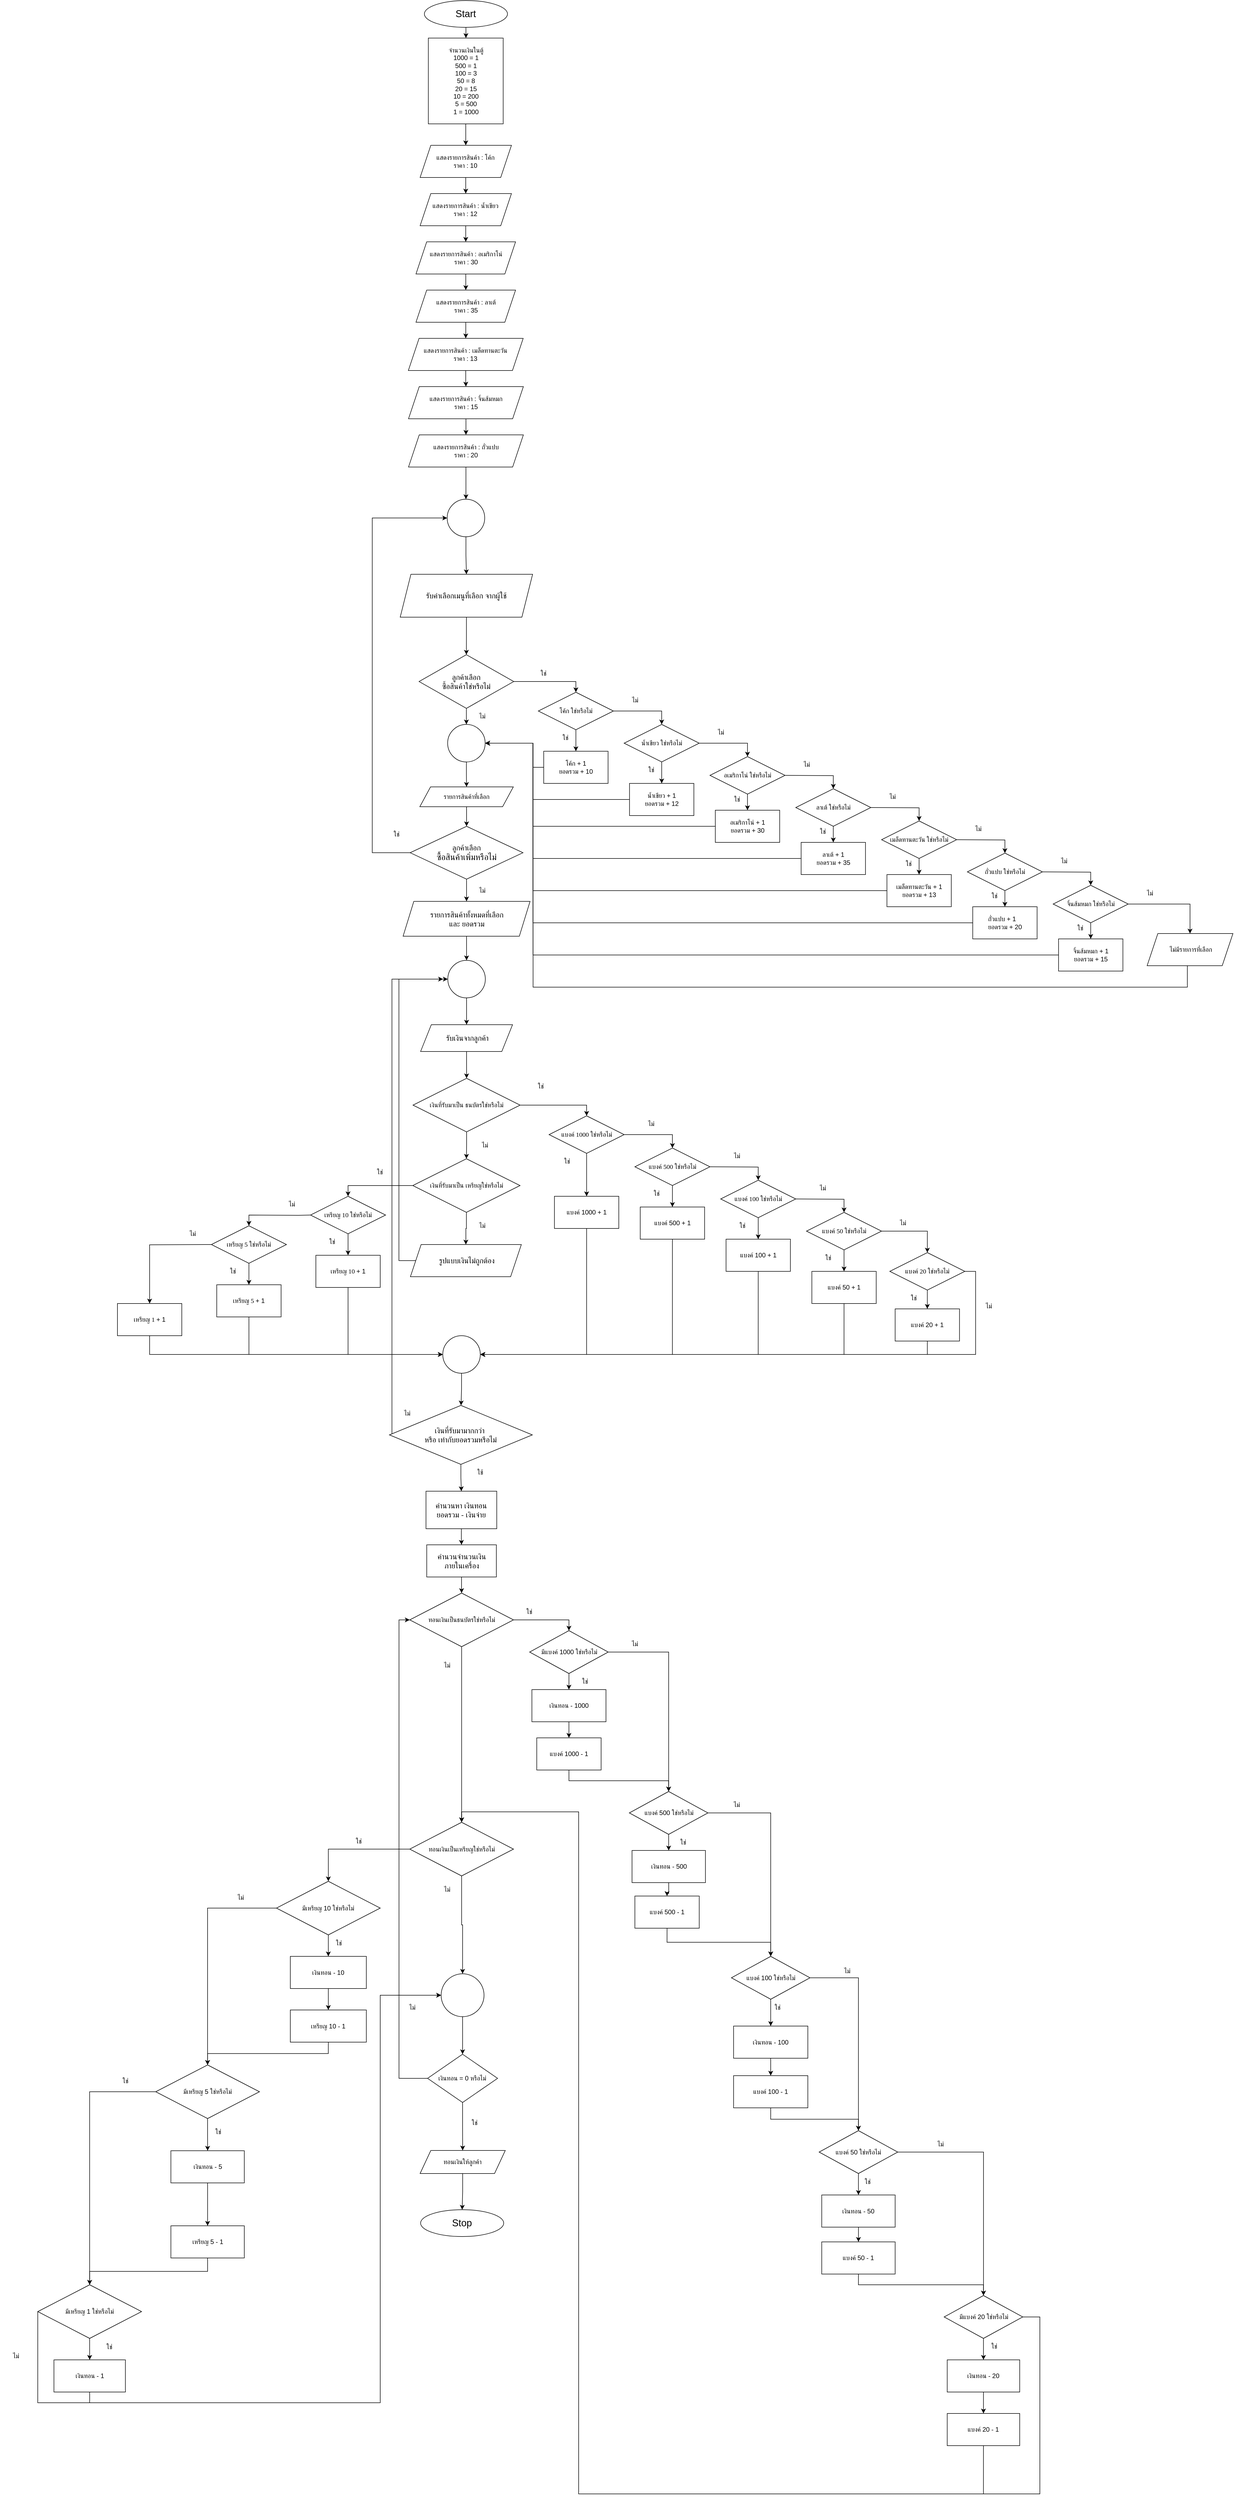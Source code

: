 <mxfile version="28.0.6">
  <diagram name="Page-1" id="l0Ws9JdOYV0p3ujaHNMt">
    <mxGraphModel dx="1429" dy="348" grid="1" gridSize="10" guides="1" tooltips="1" connect="1" arrows="1" fold="1" page="1" pageScale="1" pageWidth="850" pageHeight="1100" math="0" shadow="0">
      <root>
        <mxCell id="0" />
        <mxCell id="1" parent="0" />
        <mxCell id="wKGw1RxXa4aYW5RqOhrr-38" value="" style="edgeStyle=orthogonalEdgeStyle;rounded=0;orthogonalLoop=1;jettySize=auto;html=1;" parent="1" source="5cQ5xoeOof3CIsawwjt8-1" target="wKGw1RxXa4aYW5RqOhrr-37" edge="1">
          <mxGeometry relative="1" as="geometry" />
        </mxCell>
        <mxCell id="5cQ5xoeOof3CIsawwjt8-1" value="&lt;font style=&quot;font-size: 18px;&quot;&gt;Start&lt;/font&gt;" style="ellipse;whiteSpace=wrap;html=1;" parent="1" vertex="1">
          <mxGeometry x="352.32" y="10" width="155" height="50" as="geometry" />
        </mxCell>
        <mxCell id="5cQ5xoeOof3CIsawwjt8-90" value="" style="edgeStyle=orthogonalEdgeStyle;rounded=0;orthogonalLoop=1;jettySize=auto;html=1;" parent="1" source="5cQ5xoeOof3CIsawwjt8-7" target="5cQ5xoeOof3CIsawwjt8-21" edge="1">
          <mxGeometry relative="1" as="geometry" />
        </mxCell>
        <mxCell id="5cQ5xoeOof3CIsawwjt8-7" value="&lt;font style=&quot;font-size: 14px;&quot;&gt;รับค่าเลือกเมนูที่เลือก จากผู้ใช้&lt;/font&gt;" style="shape=parallelogram;perimeter=parallelogramPerimeter;whiteSpace=wrap;html=1;fixedSize=1;" parent="1" vertex="1">
          <mxGeometry x="307.25" y="1080" width="246.87" height="80" as="geometry" />
        </mxCell>
        <mxCell id="5cQ5xoeOof3CIsawwjt8-17" value="" style="edgeStyle=orthogonalEdgeStyle;rounded=0;orthogonalLoop=1;jettySize=auto;html=1;" parent="1" source="5cQ5xoeOof3CIsawwjt8-14" target="5cQ5xoeOof3CIsawwjt8-7" edge="1">
          <mxGeometry relative="1" as="geometry" />
        </mxCell>
        <mxCell id="5cQ5xoeOof3CIsawwjt8-14" value="" style="ellipse;whiteSpace=wrap;html=1;aspect=fixed;" parent="1" vertex="1">
          <mxGeometry x="394.82" y="940" width="70" height="70" as="geometry" />
        </mxCell>
        <mxCell id="5cQ5xoeOof3CIsawwjt8-95" value="" style="edgeStyle=orthogonalEdgeStyle;rounded=0;orthogonalLoop=1;jettySize=auto;html=1;" parent="1" source="5cQ5xoeOof3CIsawwjt8-21" target="5cQ5xoeOof3CIsawwjt8-94" edge="1">
          <mxGeometry relative="1" as="geometry" />
        </mxCell>
        <mxCell id="5cQ5xoeOof3CIsawwjt8-104" value="" style="edgeStyle=orthogonalEdgeStyle;rounded=0;orthogonalLoop=1;jettySize=auto;html=1;entryX=0.5;entryY=0;entryDx=0;entryDy=0;" parent="1" source="5cQ5xoeOof3CIsawwjt8-21" target="5cQ5xoeOof3CIsawwjt8-98" edge="1">
          <mxGeometry relative="1" as="geometry">
            <mxPoint x="634.84" y="1260" as="targetPoint" />
          </mxGeometry>
        </mxCell>
        <mxCell id="5cQ5xoeOof3CIsawwjt8-21" value="&lt;font style=&quot;font-size: 14px;&quot;&gt;ลูกค้าเลือก&lt;/font&gt;&lt;div&gt;&lt;font style=&quot;font-size: 14px;&quot;&gt;ซื้อสินค้าใช่หรือไม่&lt;/font&gt;&lt;/div&gt;" style="rhombus;whiteSpace=wrap;html=1;" parent="1" vertex="1">
          <mxGeometry x="342.44" y="1230" width="176.5" height="100" as="geometry" />
        </mxCell>
        <mxCell id="wKGw1RxXa4aYW5RqOhrr-187" style="edgeStyle=orthogonalEdgeStyle;rounded=0;orthogonalLoop=1;jettySize=auto;html=1;exitX=0.5;exitY=1;exitDx=0;exitDy=0;entryX=0.5;entryY=0;entryDx=0;entryDy=0;" parent="1" source="5cQ5xoeOof3CIsawwjt8-60" target="5cQ5xoeOof3CIsawwjt8-62" edge="1">
          <mxGeometry relative="1" as="geometry" />
        </mxCell>
        <mxCell id="5cQ5xoeOof3CIsawwjt8-60" value="&lt;font style=&quot;font-size: 12px;&quot;&gt;รายการสินค้าที่เลือก&lt;/font&gt;" style="shape=parallelogram;perimeter=parallelogramPerimeter;whiteSpace=wrap;html=1;fixedSize=1;" parent="1" vertex="1">
          <mxGeometry x="343.84" y="1476.53" width="174.32" height="36.95" as="geometry" />
        </mxCell>
        <mxCell id="5cQ5xoeOof3CIsawwjt8-166" value="" style="edgeStyle=orthogonalEdgeStyle;rounded=0;orthogonalLoop=1;jettySize=auto;html=1;" parent="1" source="5cQ5xoeOof3CIsawwjt8-62" target="5cQ5xoeOof3CIsawwjt8-78" edge="1">
          <mxGeometry relative="1" as="geometry" />
        </mxCell>
        <mxCell id="5cQ5xoeOof3CIsawwjt8-169" style="edgeStyle=orthogonalEdgeStyle;rounded=0;orthogonalLoop=1;jettySize=auto;html=1;entryX=0;entryY=0.5;entryDx=0;entryDy=0;" parent="1" source="5cQ5xoeOof3CIsawwjt8-62" target="5cQ5xoeOof3CIsawwjt8-14" edge="1">
          <mxGeometry relative="1" as="geometry">
            <Array as="points">
              <mxPoint x="255.16" y="1599" />
              <mxPoint x="255.16" y="975" />
            </Array>
          </mxGeometry>
        </mxCell>
        <mxCell id="5cQ5xoeOof3CIsawwjt8-62" value="&lt;font style=&quot;font-size: 14px;&quot;&gt;ลูกค้าเลือก&lt;/font&gt;&lt;div&gt;&lt;font size=&quot;3&quot; style=&quot;&quot;&gt;ซื้อสินค้าเพิ่มหรือไม่&lt;/font&gt;&lt;/div&gt;" style="rhombus;whiteSpace=wrap;html=1;" parent="1" vertex="1">
          <mxGeometry x="325.84" y="1550" width="210.32" height="98.59" as="geometry" />
        </mxCell>
        <mxCell id="5cQ5xoeOof3CIsawwjt8-198" value="" style="edgeStyle=orthogonalEdgeStyle;rounded=0;orthogonalLoop=1;jettySize=auto;html=1;" parent="1" source="5cQ5xoeOof3CIsawwjt8-78" target="5cQ5xoeOof3CIsawwjt8-197" edge="1">
          <mxGeometry relative="1" as="geometry" />
        </mxCell>
        <mxCell id="5cQ5xoeOof3CIsawwjt8-78" value="&lt;font style=&quot;font-size: 14px;&quot;&gt;รายการสินค้าทั้งหมดที่เลือก&lt;/font&gt;&lt;div&gt;&lt;font style=&quot;font-size: 14px;&quot;&gt;และ&lt;/font&gt;&lt;font style=&quot;font-size: 14px;&quot;&gt; &lt;/font&gt;&lt;font style=&quot;font-size: 14px;&quot;&gt;ยอดรวม&lt;/font&gt;&lt;/div&gt;" style="shape=parallelogram;perimeter=parallelogramPerimeter;whiteSpace=wrap;html=1;fixedSize=1;" parent="1" vertex="1">
          <mxGeometry x="312.63" y="1690" width="236.74" height="65" as="geometry" />
        </mxCell>
        <mxCell id="5cQ5xoeOof3CIsawwjt8-92" value="ไม่" style="text;html=1;align=center;verticalAlign=middle;resizable=0;points=[];autosize=1;strokeColor=none;fillColor=none;" parent="1" vertex="1">
          <mxGeometry x="440.48" y="1330" width="40" height="30" as="geometry" />
        </mxCell>
        <mxCell id="5cQ5xoeOof3CIsawwjt8-93" value="ใช่" style="text;html=1;align=center;verticalAlign=middle;resizable=0;points=[];autosize=1;strokeColor=none;fillColor=none;" parent="1" vertex="1">
          <mxGeometry x="553.6" y="1250" width="40" height="30" as="geometry" />
        </mxCell>
        <mxCell id="5cQ5xoeOof3CIsawwjt8-165" value="" style="edgeStyle=orthogonalEdgeStyle;rounded=0;orthogonalLoop=1;jettySize=auto;html=1;" parent="1" source="5cQ5xoeOof3CIsawwjt8-94" target="5cQ5xoeOof3CIsawwjt8-60" edge="1">
          <mxGeometry relative="1" as="geometry" />
        </mxCell>
        <mxCell id="5cQ5xoeOof3CIsawwjt8-94" value="" style="ellipse;whiteSpace=wrap;html=1;aspect=fixed;" parent="1" vertex="1">
          <mxGeometry x="395.69" y="1360" width="70" height="70" as="geometry" />
        </mxCell>
        <mxCell id="5cQ5xoeOof3CIsawwjt8-102" value="" style="edgeStyle=orthogonalEdgeStyle;rounded=0;orthogonalLoop=1;jettySize=auto;html=1;" parent="1" source="5cQ5xoeOof3CIsawwjt8-98" target="5cQ5xoeOof3CIsawwjt8-101" edge="1">
          <mxGeometry relative="1" as="geometry" />
        </mxCell>
        <mxCell id="5cQ5xoeOof3CIsawwjt8-109" value="" style="edgeStyle=orthogonalEdgeStyle;rounded=0;orthogonalLoop=1;jettySize=auto;html=1;entryX=0.5;entryY=0;entryDx=0;entryDy=0;" parent="1" source="5cQ5xoeOof3CIsawwjt8-98" target="5cQ5xoeOof3CIsawwjt8-106" edge="1">
          <mxGeometry relative="1" as="geometry" />
        </mxCell>
        <mxCell id="5cQ5xoeOof3CIsawwjt8-98" value="&lt;span style=&quot;font-family: Sarabun; text-align: left; text-wrap-mode: nowrap;&quot;&gt;&lt;font style=&quot;font-size: 12px;&quot;&gt;โค้ก ใช่หรือไม่&lt;/font&gt;&lt;/span&gt;" style="rhombus;whiteSpace=wrap;html=1;" parent="1" vertex="1">
          <mxGeometry x="564.84" y="1300" width="140" height="70" as="geometry" />
        </mxCell>
        <mxCell id="5cQ5xoeOof3CIsawwjt8-100" value="ใช่" style="text;html=1;align=center;verticalAlign=middle;resizable=0;points=[];autosize=1;strokeColor=none;fillColor=none;" parent="1" vertex="1">
          <mxGeometry x="594.84" y="1370" width="40" height="30" as="geometry" />
        </mxCell>
        <mxCell id="5cQ5xoeOof3CIsawwjt8-156" value="" style="edgeStyle=orthogonalEdgeStyle;rounded=0;orthogonalLoop=1;jettySize=auto;html=1;" parent="1" source="5cQ5xoeOof3CIsawwjt8-101" target="5cQ5xoeOof3CIsawwjt8-94" edge="1">
          <mxGeometry relative="1" as="geometry">
            <Array as="points">
              <mxPoint x="554.84" y="1440" />
              <mxPoint x="554.84" y="1395" />
            </Array>
          </mxGeometry>
        </mxCell>
        <mxCell id="5cQ5xoeOof3CIsawwjt8-101" value="โค้ก + 1&lt;div&gt;ยอดรวม + 10&lt;/div&gt;" style="whiteSpace=wrap;html=1;" parent="1" vertex="1">
          <mxGeometry x="574.84" y="1410" width="120" height="60" as="geometry" />
        </mxCell>
        <mxCell id="5cQ5xoeOof3CIsawwjt8-103" value="ไม่" style="text;html=1;align=center;verticalAlign=middle;resizable=0;points=[];autosize=1;strokeColor=none;fillColor=none;" parent="1" vertex="1">
          <mxGeometry x="724.84" y="1300" width="40" height="30" as="geometry" />
        </mxCell>
        <mxCell id="5cQ5xoeOof3CIsawwjt8-105" value="" style="edgeStyle=orthogonalEdgeStyle;rounded=0;orthogonalLoop=1;jettySize=auto;html=1;" parent="1" source="5cQ5xoeOof3CIsawwjt8-106" target="5cQ5xoeOof3CIsawwjt8-108" edge="1">
          <mxGeometry relative="1" as="geometry" />
        </mxCell>
        <mxCell id="5cQ5xoeOof3CIsawwjt8-114" value="" style="edgeStyle=orthogonalEdgeStyle;rounded=0;orthogonalLoop=1;jettySize=auto;html=1;entryX=0.5;entryY=0;entryDx=0;entryDy=0;" parent="1" source="5cQ5xoeOof3CIsawwjt8-106" target="5cQ5xoeOof3CIsawwjt8-111" edge="1">
          <mxGeometry relative="1" as="geometry" />
        </mxCell>
        <mxCell id="5cQ5xoeOof3CIsawwjt8-106" value="&lt;span style=&quot;font-family: Sarabun; text-align: left; text-wrap-mode: nowrap;&quot;&gt;&lt;font style=&quot;font-size: 12px;&quot;&gt;น้ำเขียว ใช่หรือไม่&lt;/font&gt;&lt;/span&gt;" style="rhombus;whiteSpace=wrap;html=1;" parent="1" vertex="1">
          <mxGeometry x="724.84" y="1360" width="140" height="70" as="geometry" />
        </mxCell>
        <mxCell id="5cQ5xoeOof3CIsawwjt8-107" value="ใช่" style="text;html=1;align=center;verticalAlign=middle;resizable=0;points=[];autosize=1;strokeColor=none;fillColor=none;" parent="1" vertex="1">
          <mxGeometry x="754.84" y="1430" width="40" height="30" as="geometry" />
        </mxCell>
        <mxCell id="5cQ5xoeOof3CIsawwjt8-158" style="edgeStyle=orthogonalEdgeStyle;rounded=0;orthogonalLoop=1;jettySize=auto;html=1;entryX=1;entryY=0.5;entryDx=0;entryDy=0;" parent="1" source="5cQ5xoeOof3CIsawwjt8-108" target="5cQ5xoeOof3CIsawwjt8-94" edge="1">
          <mxGeometry relative="1" as="geometry">
            <Array as="points">
              <mxPoint x="554.84" y="1500" />
              <mxPoint x="554.84" y="1395" />
            </Array>
          </mxGeometry>
        </mxCell>
        <mxCell id="5cQ5xoeOof3CIsawwjt8-108" value="&lt;span style=&quot;font-family: Sarabun; text-align: left; text-wrap-mode: nowrap;&quot;&gt;น้ำเขียว&lt;/span&gt;&amp;nbsp;+ 1&lt;div&gt;ยอดรวม + 12&lt;/div&gt;" style="whiteSpace=wrap;html=1;" parent="1" vertex="1">
          <mxGeometry x="734.84" y="1470" width="120" height="60" as="geometry" />
        </mxCell>
        <mxCell id="5cQ5xoeOof3CIsawwjt8-110" value="" style="edgeStyle=orthogonalEdgeStyle;rounded=0;orthogonalLoop=1;jettySize=auto;html=1;" parent="1" source="5cQ5xoeOof3CIsawwjt8-111" target="5cQ5xoeOof3CIsawwjt8-113" edge="1">
          <mxGeometry relative="1" as="geometry" />
        </mxCell>
        <mxCell id="5cQ5xoeOof3CIsawwjt8-111" value="&lt;span style=&quot;font-family: Sarabun; text-align: left; text-wrap-mode: nowrap;&quot;&gt;&lt;font style=&quot;font-size: 12px;&quot;&gt;อเมริกาโน่ ใช่หรือไม่&lt;/font&gt;&lt;/span&gt;" style="rhombus;whiteSpace=wrap;html=1;" parent="1" vertex="1">
          <mxGeometry x="884.84" y="1420" width="140" height="70" as="geometry" />
        </mxCell>
        <mxCell id="5cQ5xoeOof3CIsawwjt8-112" value="ใช่" style="text;html=1;align=center;verticalAlign=middle;resizable=0;points=[];autosize=1;strokeColor=none;fillColor=none;" parent="1" vertex="1">
          <mxGeometry x="914.84" y="1485" width="40" height="30" as="geometry" />
        </mxCell>
        <mxCell id="5cQ5xoeOof3CIsawwjt8-159" style="edgeStyle=orthogonalEdgeStyle;rounded=0;orthogonalLoop=1;jettySize=auto;html=1;entryX=1;entryY=0.5;entryDx=0;entryDy=0;" parent="1" source="5cQ5xoeOof3CIsawwjt8-113" target="5cQ5xoeOof3CIsawwjt8-94" edge="1">
          <mxGeometry relative="1" as="geometry">
            <Array as="points">
              <mxPoint x="554.84" y="1550" />
              <mxPoint x="554.84" y="1395" />
            </Array>
          </mxGeometry>
        </mxCell>
        <mxCell id="5cQ5xoeOof3CIsawwjt8-113" value="&lt;span style=&quot;font-family: Sarabun; text-align: left; text-wrap-mode: nowrap;&quot;&gt;อเมริกาโน่&lt;/span&gt;&amp;nbsp;+ 1&lt;div&gt;ยอดรวม + 30&lt;/div&gt;" style="whiteSpace=wrap;html=1;" parent="1" vertex="1">
          <mxGeometry x="894.84" y="1520" width="120" height="60" as="geometry" />
        </mxCell>
        <mxCell id="5cQ5xoeOof3CIsawwjt8-115" value="ไม่" style="text;html=1;align=center;verticalAlign=middle;resizable=0;points=[];autosize=1;strokeColor=none;fillColor=none;" parent="1" vertex="1">
          <mxGeometry x="884.84" y="1360" width="40" height="30" as="geometry" />
        </mxCell>
        <mxCell id="5cQ5xoeOof3CIsawwjt8-122" value="" style="edgeStyle=orthogonalEdgeStyle;rounded=0;orthogonalLoop=1;jettySize=auto;html=1;entryX=0.5;entryY=0;entryDx=0;entryDy=0;" parent="1" target="5cQ5xoeOof3CIsawwjt8-124" edge="1">
          <mxGeometry relative="1" as="geometry">
            <mxPoint x="1024.84" y="1455" as="sourcePoint" />
          </mxGeometry>
        </mxCell>
        <mxCell id="5cQ5xoeOof3CIsawwjt8-123" value="" style="edgeStyle=orthogonalEdgeStyle;rounded=0;orthogonalLoop=1;jettySize=auto;html=1;" parent="1" source="5cQ5xoeOof3CIsawwjt8-124" target="5cQ5xoeOof3CIsawwjt8-126" edge="1">
          <mxGeometry relative="1" as="geometry" />
        </mxCell>
        <mxCell id="5cQ5xoeOof3CIsawwjt8-124" value="&lt;span style=&quot;font-family: Sarabun; text-align: left; text-wrap-mode: nowrap;&quot;&gt;&lt;font style=&quot;font-size: 12px;&quot;&gt;ลาเต้ ใช่หรือไม่&lt;/font&gt;&lt;/span&gt;" style="rhombus;whiteSpace=wrap;html=1;" parent="1" vertex="1">
          <mxGeometry x="1044.84" y="1480" width="140" height="70" as="geometry" />
        </mxCell>
        <mxCell id="5cQ5xoeOof3CIsawwjt8-125" value="ใช่" style="text;html=1;align=center;verticalAlign=middle;resizable=0;points=[];autosize=1;strokeColor=none;fillColor=none;" parent="1" vertex="1">
          <mxGeometry x="1074.84" y="1545" width="40" height="30" as="geometry" />
        </mxCell>
        <mxCell id="5cQ5xoeOof3CIsawwjt8-160" style="edgeStyle=orthogonalEdgeStyle;rounded=0;orthogonalLoop=1;jettySize=auto;html=1;entryX=1;entryY=0.5;entryDx=0;entryDy=0;" parent="1" source="5cQ5xoeOof3CIsawwjt8-126" target="5cQ5xoeOof3CIsawwjt8-94" edge="1">
          <mxGeometry relative="1" as="geometry">
            <Array as="points">
              <mxPoint x="554.84" y="1610" />
              <mxPoint x="554.84" y="1395" />
            </Array>
          </mxGeometry>
        </mxCell>
        <mxCell id="5cQ5xoeOof3CIsawwjt8-126" value="&lt;span style=&quot;font-family: Sarabun; text-align: left; text-wrap-mode: nowrap;&quot;&gt;ลาเต้&lt;/span&gt;&amp;nbsp;+ 1&lt;div&gt;ยอดรวม + 35&lt;/div&gt;" style="whiteSpace=wrap;html=1;" parent="1" vertex="1">
          <mxGeometry x="1054.84" y="1580" width="120" height="60" as="geometry" />
        </mxCell>
        <mxCell id="5cQ5xoeOof3CIsawwjt8-127" value="ไม่" style="text;html=1;align=center;verticalAlign=middle;resizable=0;points=[];autosize=1;strokeColor=none;fillColor=none;" parent="1" vertex="1">
          <mxGeometry x="1044.84" y="1420" width="40" height="30" as="geometry" />
        </mxCell>
        <mxCell id="5cQ5xoeOof3CIsawwjt8-129" value="" style="edgeStyle=orthogonalEdgeStyle;rounded=0;orthogonalLoop=1;jettySize=auto;html=1;entryX=0.5;entryY=0;entryDx=0;entryDy=0;" parent="1" target="5cQ5xoeOof3CIsawwjt8-131" edge="1">
          <mxGeometry relative="1" as="geometry">
            <mxPoint x="1184.84" y="1515" as="sourcePoint" />
          </mxGeometry>
        </mxCell>
        <mxCell id="5cQ5xoeOof3CIsawwjt8-130" value="" style="edgeStyle=orthogonalEdgeStyle;rounded=0;orthogonalLoop=1;jettySize=auto;html=1;" parent="1" source="5cQ5xoeOof3CIsawwjt8-131" target="5cQ5xoeOof3CIsawwjt8-133" edge="1">
          <mxGeometry relative="1" as="geometry" />
        </mxCell>
        <mxCell id="5cQ5xoeOof3CIsawwjt8-131" value="&lt;span style=&quot;text-align: left;&quot;&gt;&lt;font style=&quot;&quot;&gt;&lt;font face=&quot;Sarabun&quot;&gt;&lt;span style=&quot;text-wrap-mode: nowrap;&quot;&gt;เมล็ดทานตะวัน&amp;nbsp;ใช่หรือไม่&lt;/span&gt;&lt;/font&gt;&lt;/font&gt;&lt;/span&gt;" style="rhombus;whiteSpace=wrap;html=1;" parent="1" vertex="1">
          <mxGeometry x="1204.84" y="1540" width="140" height="70" as="geometry" />
        </mxCell>
        <mxCell id="5cQ5xoeOof3CIsawwjt8-132" value="ใช่" style="text;html=1;align=center;verticalAlign=middle;resizable=0;points=[];autosize=1;strokeColor=none;fillColor=none;" parent="1" vertex="1">
          <mxGeometry x="1234.84" y="1605" width="40" height="30" as="geometry" />
        </mxCell>
        <mxCell id="5cQ5xoeOof3CIsawwjt8-161" style="edgeStyle=orthogonalEdgeStyle;rounded=0;orthogonalLoop=1;jettySize=auto;html=1;entryX=1;entryY=0.5;entryDx=0;entryDy=0;" parent="1" source="5cQ5xoeOof3CIsawwjt8-133" target="5cQ5xoeOof3CIsawwjt8-94" edge="1">
          <mxGeometry relative="1" as="geometry">
            <Array as="points">
              <mxPoint x="554.84" y="1670" />
              <mxPoint x="554.84" y="1395" />
            </Array>
          </mxGeometry>
        </mxCell>
        <mxCell id="5cQ5xoeOof3CIsawwjt8-133" value="&lt;div style=&quot;text-align: left;&quot;&gt;&lt;span style=&quot;background-color: transparent; text-wrap-mode: nowrap;&quot;&gt;&lt;font face=&quot;Sarabun&quot;&gt;เมล็ดทานตะวัน&lt;/font&gt;&lt;/span&gt;&lt;span style=&quot;background-color: transparent; color: light-dark(rgb(0, 0, 0), rgb(255, 255, 255));&quot;&gt;&amp;nbsp;+ 1&lt;/span&gt;&lt;/div&gt;&lt;div&gt;ยอดรวม + 13&lt;/div&gt;" style="whiteSpace=wrap;html=1;" parent="1" vertex="1">
          <mxGeometry x="1214.84" y="1640" width="120" height="60" as="geometry" />
        </mxCell>
        <mxCell id="5cQ5xoeOof3CIsawwjt8-134" value="ไม่" style="text;html=1;align=center;verticalAlign=middle;resizable=0;points=[];autosize=1;strokeColor=none;fillColor=none;" parent="1" vertex="1">
          <mxGeometry x="1204.84" y="1480" width="40" height="30" as="geometry" />
        </mxCell>
        <mxCell id="5cQ5xoeOof3CIsawwjt8-135" value="" style="edgeStyle=orthogonalEdgeStyle;rounded=0;orthogonalLoop=1;jettySize=auto;html=1;entryX=0.5;entryY=0;entryDx=0;entryDy=0;" parent="1" target="5cQ5xoeOof3CIsawwjt8-137" edge="1">
          <mxGeometry relative="1" as="geometry">
            <mxPoint x="1344.84" y="1575" as="sourcePoint" />
          </mxGeometry>
        </mxCell>
        <mxCell id="5cQ5xoeOof3CIsawwjt8-136" value="" style="edgeStyle=orthogonalEdgeStyle;rounded=0;orthogonalLoop=1;jettySize=auto;html=1;" parent="1" source="5cQ5xoeOof3CIsawwjt8-137" target="5cQ5xoeOof3CIsawwjt8-139" edge="1">
          <mxGeometry relative="1" as="geometry" />
        </mxCell>
        <mxCell id="5cQ5xoeOof3CIsawwjt8-137" value="&lt;span style=&quot;text-align: left;&quot;&gt;&lt;font style=&quot;&quot;&gt;&lt;font face=&quot;Sarabun&quot;&gt;&lt;span style=&quot;text-wrap-mode: nowrap;&quot;&gt;ถั่วแปบ&amp;nbsp;ใช่หรือไม่&lt;/span&gt;&lt;/font&gt;&lt;/font&gt;&lt;/span&gt;" style="rhombus;whiteSpace=wrap;html=1;" parent="1" vertex="1">
          <mxGeometry x="1364.84" y="1600" width="140" height="70" as="geometry" />
        </mxCell>
        <mxCell id="5cQ5xoeOof3CIsawwjt8-138" value="ใช่" style="text;html=1;align=center;verticalAlign=middle;resizable=0;points=[];autosize=1;strokeColor=none;fillColor=none;" parent="1" vertex="1">
          <mxGeometry x="1394.84" y="1665" width="40" height="30" as="geometry" />
        </mxCell>
        <mxCell id="5cQ5xoeOof3CIsawwjt8-162" style="edgeStyle=orthogonalEdgeStyle;rounded=0;orthogonalLoop=1;jettySize=auto;html=1;entryX=1;entryY=0.5;entryDx=0;entryDy=0;" parent="1" source="5cQ5xoeOof3CIsawwjt8-139" target="5cQ5xoeOof3CIsawwjt8-94" edge="1">
          <mxGeometry relative="1" as="geometry">
            <Array as="points">
              <mxPoint x="554.84" y="1730" />
              <mxPoint x="554.84" y="1395" />
            </Array>
          </mxGeometry>
        </mxCell>
        <mxCell id="5cQ5xoeOof3CIsawwjt8-139" value="&lt;div style=&quot;text-align: left;&quot;&gt;&lt;span style=&quot;background-color: transparent; text-wrap-mode: nowrap;&quot;&gt;&lt;font face=&quot;Sarabun&quot;&gt;ถั่วแปบ&lt;/font&gt;&lt;/span&gt;&lt;span style=&quot;background-color: transparent; color: light-dark(rgb(0, 0, 0), rgb(255, 255, 255));&quot;&gt;&amp;nbsp;+ 1&lt;/span&gt;&lt;/div&gt;&lt;div&gt;ยอดรวม + 20&lt;/div&gt;" style="whiteSpace=wrap;html=1;" parent="1" vertex="1">
          <mxGeometry x="1374.84" y="1700" width="120" height="60" as="geometry" />
        </mxCell>
        <mxCell id="5cQ5xoeOof3CIsawwjt8-140" value="ไม่" style="text;html=1;align=center;verticalAlign=middle;resizable=0;points=[];autosize=1;strokeColor=none;fillColor=none;" parent="1" vertex="1">
          <mxGeometry x="1364.84" y="1540" width="40" height="30" as="geometry" />
        </mxCell>
        <mxCell id="5cQ5xoeOof3CIsawwjt8-141" value="" style="edgeStyle=orthogonalEdgeStyle;rounded=0;orthogonalLoop=1;jettySize=auto;html=1;entryX=0.5;entryY=0;entryDx=0;entryDy=0;" parent="1" target="5cQ5xoeOof3CIsawwjt8-143" edge="1">
          <mxGeometry relative="1" as="geometry">
            <mxPoint x="1504.84" y="1635" as="sourcePoint" />
          </mxGeometry>
        </mxCell>
        <mxCell id="5cQ5xoeOof3CIsawwjt8-142" value="" style="edgeStyle=orthogonalEdgeStyle;rounded=0;orthogonalLoop=1;jettySize=auto;html=1;" parent="1" source="5cQ5xoeOof3CIsawwjt8-143" target="5cQ5xoeOof3CIsawwjt8-145" edge="1">
          <mxGeometry relative="1" as="geometry" />
        </mxCell>
        <mxCell id="5cQ5xoeOof3CIsawwjt8-155" value="" style="edgeStyle=orthogonalEdgeStyle;rounded=0;orthogonalLoop=1;jettySize=auto;html=1;entryX=0.5;entryY=0;entryDx=0;entryDy=0;" parent="1" source="5cQ5xoeOof3CIsawwjt8-143" target="5cQ5xoeOof3CIsawwjt8-154" edge="1">
          <mxGeometry relative="1" as="geometry">
            <mxPoint x="1774.84" y="1747.5" as="targetPoint" />
          </mxGeometry>
        </mxCell>
        <mxCell id="5cQ5xoeOof3CIsawwjt8-143" value="&lt;span style=&quot;text-align: left;&quot;&gt;&lt;font style=&quot;&quot;&gt;&lt;font face=&quot;Sarabun&quot;&gt;&lt;span style=&quot;text-wrap-mode: nowrap;&quot;&gt;จิ้นส้มหมก&amp;nbsp;ใช่หรือไม่&lt;/span&gt;&lt;/font&gt;&lt;/font&gt;&lt;/span&gt;" style="rhombus;whiteSpace=wrap;html=1;" parent="1" vertex="1">
          <mxGeometry x="1524.84" y="1660" width="140" height="70" as="geometry" />
        </mxCell>
        <mxCell id="5cQ5xoeOof3CIsawwjt8-144" value="ใช่" style="text;html=1;align=center;verticalAlign=middle;resizable=0;points=[];autosize=1;strokeColor=none;fillColor=none;" parent="1" vertex="1">
          <mxGeometry x="1554.84" y="1725" width="40" height="30" as="geometry" />
        </mxCell>
        <mxCell id="5cQ5xoeOof3CIsawwjt8-163" style="edgeStyle=orthogonalEdgeStyle;rounded=0;orthogonalLoop=1;jettySize=auto;html=1;entryX=1;entryY=0.5;entryDx=0;entryDy=0;" parent="1" source="5cQ5xoeOof3CIsawwjt8-145" target="5cQ5xoeOof3CIsawwjt8-94" edge="1">
          <mxGeometry relative="1" as="geometry">
            <Array as="points">
              <mxPoint x="554.84" y="1790" />
              <mxPoint x="554.84" y="1395" />
            </Array>
          </mxGeometry>
        </mxCell>
        <mxCell id="5cQ5xoeOof3CIsawwjt8-145" value="&lt;div style=&quot;text-align: left;&quot;&gt;&lt;span style=&quot;background-color: transparent; text-wrap-mode: nowrap;&quot;&gt;&lt;font face=&quot;Sarabun&quot;&gt;จิ้นส้มหมก&lt;/font&gt;&lt;/span&gt;&lt;span style=&quot;background-color: transparent; color: light-dark(rgb(0, 0, 0), rgb(255, 255, 255));&quot;&gt;&amp;nbsp;+ 1&lt;/span&gt;&lt;/div&gt;&lt;div&gt;ยอดรวม + 15&lt;/div&gt;" style="whiteSpace=wrap;html=1;" parent="1" vertex="1">
          <mxGeometry x="1534.84" y="1760" width="120" height="60" as="geometry" />
        </mxCell>
        <mxCell id="5cQ5xoeOof3CIsawwjt8-146" value="ไม่" style="text;html=1;align=center;verticalAlign=middle;resizable=0;points=[];autosize=1;strokeColor=none;fillColor=none;" parent="1" vertex="1">
          <mxGeometry x="1524.84" y="1600" width="40" height="30" as="geometry" />
        </mxCell>
        <mxCell id="5cQ5xoeOof3CIsawwjt8-152" value="ไม่" style="text;html=1;align=center;verticalAlign=middle;resizable=0;points=[];autosize=1;strokeColor=none;fillColor=none;" parent="1" vertex="1">
          <mxGeometry x="1684.84" y="1660" width="40" height="30" as="geometry" />
        </mxCell>
        <mxCell id="5cQ5xoeOof3CIsawwjt8-164" style="edgeStyle=orthogonalEdgeStyle;rounded=0;orthogonalLoop=1;jettySize=auto;html=1;entryX=1;entryY=0.5;entryDx=0;entryDy=0;exitX=0.5;exitY=1;exitDx=0;exitDy=0;" parent="1" source="5cQ5xoeOof3CIsawwjt8-154" target="5cQ5xoeOof3CIsawwjt8-94" edge="1">
          <mxGeometry relative="1" as="geometry">
            <Array as="points">
              <mxPoint x="1775" y="1810" />
              <mxPoint x="1775" y="1850" />
              <mxPoint x="555" y="1850" />
              <mxPoint x="555" y="1395" />
            </Array>
            <mxPoint x="1775" y="1807.5" as="sourcePoint" />
          </mxGeometry>
        </mxCell>
        <mxCell id="5cQ5xoeOof3CIsawwjt8-154" value="&amp;nbsp;ไม่มีรายการที่เลือก" style="shape=parallelogram;perimeter=parallelogramPerimeter;whiteSpace=wrap;html=1;fixedSize=1;" parent="1" vertex="1">
          <mxGeometry x="1700.0" y="1750" width="160" height="60" as="geometry" />
        </mxCell>
        <mxCell id="5cQ5xoeOof3CIsawwjt8-167" value="ไม่" style="text;html=1;align=center;verticalAlign=middle;resizable=0;points=[];autosize=1;strokeColor=none;fillColor=none;" parent="1" vertex="1">
          <mxGeometry x="440.48" y="1655" width="40" height="30" as="geometry" />
        </mxCell>
        <mxCell id="5cQ5xoeOof3CIsawwjt8-168" value="ใช่" style="text;html=1;align=center;verticalAlign=middle;resizable=0;points=[];autosize=1;strokeColor=none;fillColor=none;" parent="1" vertex="1">
          <mxGeometry x="280.0" y="1550" width="40" height="30" as="geometry" />
        </mxCell>
        <mxCell id="5cQ5xoeOof3CIsawwjt8-222" value="" style="edgeStyle=orthogonalEdgeStyle;rounded=0;orthogonalLoop=1;jettySize=auto;html=1;" parent="1" source="5cQ5xoeOof3CIsawwjt8-172" target="5cQ5xoeOof3CIsawwjt8-210" edge="1">
          <mxGeometry relative="1" as="geometry" />
        </mxCell>
        <mxCell id="5cQ5xoeOof3CIsawwjt8-172" value="&lt;font style=&quot;font-size: 14px;&quot;&gt;&amp;nbsp;รับเงินจากลูกค้า&lt;/font&gt;" style="shape=parallelogram;perimeter=parallelogramPerimeter;whiteSpace=wrap;html=1;fixedSize=1;" parent="1" vertex="1">
          <mxGeometry x="345.26" y="1920" width="171.43" height="50" as="geometry" />
        </mxCell>
        <mxCell id="5cQ5xoeOof3CIsawwjt8-307" style="edgeStyle=orthogonalEdgeStyle;rounded=0;orthogonalLoop=1;jettySize=auto;html=1;entryX=0;entryY=0.5;entryDx=0;entryDy=0;exitX=0;exitY=0.5;exitDx=0;exitDy=0;" parent="1" source="5cQ5xoeOof3CIsawwjt8-175" edge="1">
          <mxGeometry relative="1" as="geometry">
            <mxPoint x="291.84" y="2672.757" as="sourcePoint" />
            <mxPoint x="387.16" y="1835" as="targetPoint" />
            <Array as="points">
              <mxPoint x="291.84" y="1835" />
            </Array>
          </mxGeometry>
        </mxCell>
        <mxCell id="wKGw1RxXa4aYW5RqOhrr-27" style="edgeStyle=orthogonalEdgeStyle;rounded=0;orthogonalLoop=1;jettySize=auto;html=1;exitX=0.5;exitY=1;exitDx=0;exitDy=0;entryX=0.5;entryY=0;entryDx=0;entryDy=0;" parent="1" source="5cQ5xoeOof3CIsawwjt8-175" target="5cQ5xoeOof3CIsawwjt8-185" edge="1">
          <mxGeometry relative="1" as="geometry" />
        </mxCell>
        <mxCell id="5cQ5xoeOof3CIsawwjt8-175" value="&lt;font style=&quot;font-size: 14px;&quot;&gt;เงินที่รับมามากกว่า&amp;nbsp;&lt;/font&gt;&lt;div&gt;&lt;font style=&quot;font-size: 14px;&quot;&gt;หรือ เท่ากับยอดรวมหรือไม่&lt;/font&gt;&lt;/div&gt;" style="rhombus;whiteSpace=wrap;html=1;" parent="1" vertex="1">
          <mxGeometry x="287.16" y="2630" width="266.44" height="110" as="geometry" />
        </mxCell>
        <mxCell id="wKGw1RxXa4aYW5RqOhrr-29" value="" style="edgeStyle=orthogonalEdgeStyle;rounded=0;orthogonalLoop=1;jettySize=auto;html=1;" parent="1" source="5cQ5xoeOof3CIsawwjt8-185" target="wKGw1RxXa4aYW5RqOhrr-28" edge="1">
          <mxGeometry relative="1" as="geometry" />
        </mxCell>
        <mxCell id="5cQ5xoeOof3CIsawwjt8-185" value="&lt;font style=&quot;font-size: 14px;&quot;&gt;คำนวนหา เงินทอน&lt;/font&gt;&lt;div&gt;&lt;span style=&quot;font-size: 14px;&quot;&gt;ยอดรวม - เงินจ่าย&lt;/span&gt;&lt;/div&gt;" style="rounded=0;whiteSpace=wrap;html=1;" parent="1" vertex="1">
          <mxGeometry x="355.33" y="2790" width="131.95" height="70" as="geometry" />
        </mxCell>
        <mxCell id="5cQ5xoeOof3CIsawwjt8-209" value="" style="edgeStyle=orthogonalEdgeStyle;rounded=0;orthogonalLoop=1;jettySize=auto;html=1;" parent="1" source="5cQ5xoeOof3CIsawwjt8-197" target="5cQ5xoeOof3CIsawwjt8-172" edge="1">
          <mxGeometry relative="1" as="geometry" />
        </mxCell>
        <mxCell id="5cQ5xoeOof3CIsawwjt8-197" value="" style="ellipse;whiteSpace=wrap;html=1;aspect=fixed;" parent="1" vertex="1">
          <mxGeometry x="396.0" y="1800" width="70" height="70" as="geometry" />
        </mxCell>
        <mxCell id="5cQ5xoeOof3CIsawwjt8-213" value="" style="edgeStyle=orthogonalEdgeStyle;rounded=0;orthogonalLoop=1;jettySize=auto;html=1;" parent="1" source="5cQ5xoeOof3CIsawwjt8-210" target="5cQ5xoeOof3CIsawwjt8-212" edge="1">
          <mxGeometry relative="1" as="geometry" />
        </mxCell>
        <mxCell id="5cQ5xoeOof3CIsawwjt8-240" style="edgeStyle=orthogonalEdgeStyle;rounded=0;orthogonalLoop=1;jettySize=auto;html=1;entryX=0.5;entryY=0;entryDx=0;entryDy=0;" parent="1" source="5cQ5xoeOof3CIsawwjt8-210" target="5cQ5xoeOof3CIsawwjt8-237" edge="1">
          <mxGeometry relative="1" as="geometry" />
        </mxCell>
        <mxCell id="5cQ5xoeOof3CIsawwjt8-210" value="เงินที่รับมาเป็น ธนบัตรใช่หรือไม่" style="rhombus;whiteSpace=wrap;html=1;" parent="1" vertex="1">
          <mxGeometry x="331.17" y="2020" width="199.65" height="100" as="geometry" />
        </mxCell>
        <mxCell id="5cQ5xoeOof3CIsawwjt8-223" value="" style="edgeStyle=orthogonalEdgeStyle;rounded=0;orthogonalLoop=1;jettySize=auto;html=1;" parent="1" source="5cQ5xoeOof3CIsawwjt8-212" target="5cQ5xoeOof3CIsawwjt8-221" edge="1">
          <mxGeometry relative="1" as="geometry" />
        </mxCell>
        <mxCell id="5cQ5xoeOof3CIsawwjt8-277" style="edgeStyle=orthogonalEdgeStyle;rounded=0;orthogonalLoop=1;jettySize=auto;html=1;entryX=0.5;entryY=0;entryDx=0;entryDy=0;" parent="1" source="5cQ5xoeOof3CIsawwjt8-212" target="5cQ5xoeOof3CIsawwjt8-273" edge="1">
          <mxGeometry relative="1" as="geometry" />
        </mxCell>
        <mxCell id="5cQ5xoeOof3CIsawwjt8-212" value="เงินที่รับมาเป็น เหรียญใช่หรือไม่" style="rhombus;whiteSpace=wrap;html=1;" parent="1" vertex="1">
          <mxGeometry x="330.67" y="2170" width="200.02" height="100" as="geometry" />
        </mxCell>
        <mxCell id="5cQ5xoeOof3CIsawwjt8-303" style="edgeStyle=orthogonalEdgeStyle;rounded=0;orthogonalLoop=1;jettySize=auto;html=1;entryX=0;entryY=0.5;entryDx=0;entryDy=0;" parent="1" source="5cQ5xoeOof3CIsawwjt8-221" target="5cQ5xoeOof3CIsawwjt8-197" edge="1">
          <mxGeometry relative="1" as="geometry">
            <Array as="points">
              <mxPoint x="304.84" y="2360" />
              <mxPoint x="304.84" y="1835" />
            </Array>
          </mxGeometry>
        </mxCell>
        <mxCell id="5cQ5xoeOof3CIsawwjt8-221" value="&lt;font style=&quot;font-size: 14px;&quot;&gt;&amp;nbsp;รูปแบบเงินไม่ถูกต้อง&lt;/font&gt;" style="shape=parallelogram;perimeter=parallelogramPerimeter;whiteSpace=wrap;html=1;fixedSize=1;" parent="1" vertex="1">
          <mxGeometry x="326.26" y="2330" width="206.84" height="60" as="geometry" />
        </mxCell>
        <mxCell id="5cQ5xoeOof3CIsawwjt8-227" value="" style="edgeStyle=orthogonalEdgeStyle;rounded=0;orthogonalLoop=1;jettySize=auto;html=1;" parent="1" source="5cQ5xoeOof3CIsawwjt8-226" edge="1">
          <mxGeometry relative="1" as="geometry">
            <mxPoint x="420.7" y="2630" as="targetPoint" />
          </mxGeometry>
        </mxCell>
        <mxCell id="5cQ5xoeOof3CIsawwjt8-226" value="" style="ellipse;whiteSpace=wrap;html=1;aspect=fixed;" parent="1" vertex="1">
          <mxGeometry x="386.63" y="2500" width="70" height="70" as="geometry" />
        </mxCell>
        <mxCell id="5cQ5xoeOof3CIsawwjt8-229" value="ไม่" style="text;html=1;align=center;verticalAlign=middle;resizable=0;points=[];autosize=1;strokeColor=none;fillColor=none;" parent="1" vertex="1">
          <mxGeometry x="444.66" y="2130" width="40" height="30" as="geometry" />
        </mxCell>
        <mxCell id="5cQ5xoeOof3CIsawwjt8-230" value="ไม่" style="text;html=1;align=center;verticalAlign=middle;resizable=0;points=[];autosize=1;strokeColor=none;fillColor=none;" parent="1" vertex="1">
          <mxGeometry x="440.48" y="2280" width="40" height="30" as="geometry" />
        </mxCell>
        <mxCell id="5cQ5xoeOof3CIsawwjt8-231" value="ใช่" style="text;html=1;align=center;verticalAlign=middle;resizable=0;points=[];autosize=1;strokeColor=none;fillColor=none;" parent="1" vertex="1">
          <mxGeometry x="548.6" y="2020" width="40" height="30" as="geometry" />
        </mxCell>
        <mxCell id="5cQ5xoeOof3CIsawwjt8-232" value="ใช่" style="text;html=1;align=center;verticalAlign=middle;resizable=0;points=[];autosize=1;strokeColor=none;fillColor=none;" parent="1" vertex="1">
          <mxGeometry x="248.54" y="2180" width="40" height="30" as="geometry" />
        </mxCell>
        <mxCell id="5cQ5xoeOof3CIsawwjt8-247" value="" style="edgeStyle=orthogonalEdgeStyle;rounded=0;orthogonalLoop=1;jettySize=auto;html=1;entryX=0.5;entryY=0;entryDx=0;entryDy=0;" parent="1" source="5cQ5xoeOof3CIsawwjt8-237" target="5cQ5xoeOof3CIsawwjt8-244" edge="1">
          <mxGeometry relative="1" as="geometry" />
        </mxCell>
        <mxCell id="wKGw1RxXa4aYW5RqOhrr-11" value="" style="edgeStyle=orthogonalEdgeStyle;rounded=0;orthogonalLoop=1;jettySize=auto;html=1;entryX=0.5;entryY=0;entryDx=0;entryDy=0;" parent="1" source="5cQ5xoeOof3CIsawwjt8-237" target="5cQ5xoeOof3CIsawwjt8-239" edge="1">
          <mxGeometry relative="1" as="geometry">
            <mxPoint x="654.84" y="2240" as="targetPoint" />
          </mxGeometry>
        </mxCell>
        <mxCell id="5cQ5xoeOof3CIsawwjt8-237" value="&lt;span style=&quot;font-family: Sarabun; text-align: left; text-wrap-mode: nowrap;&quot;&gt;&lt;font style=&quot;font-size: 12px;&quot;&gt;แบงค์ 1000 ใช่หรือไม่&lt;/font&gt;&lt;/span&gt;" style="rhombus;whiteSpace=wrap;html=1;" parent="1" vertex="1">
          <mxGeometry x="584.84" y="2090" width="140" height="70" as="geometry" />
        </mxCell>
        <mxCell id="5cQ5xoeOof3CIsawwjt8-238" value="ใช่" style="text;html=1;align=center;verticalAlign=middle;resizable=0;points=[];autosize=1;strokeColor=none;fillColor=none;" parent="1" vertex="1">
          <mxGeometry x="598.39" y="2160" width="40" height="30" as="geometry" />
        </mxCell>
        <mxCell id="wKGw1RxXa4aYW5RqOhrr-22" style="edgeStyle=orthogonalEdgeStyle;rounded=0;orthogonalLoop=1;jettySize=auto;html=1;exitX=0.5;exitY=1;exitDx=0;exitDy=0;entryX=1;entryY=0.5;entryDx=0;entryDy=0;" parent="1" source="5cQ5xoeOof3CIsawwjt8-239" target="5cQ5xoeOof3CIsawwjt8-226" edge="1">
          <mxGeometry relative="1" as="geometry" />
        </mxCell>
        <mxCell id="5cQ5xoeOof3CIsawwjt8-239" value="แบงค์ 1000 + 1" style="whiteSpace=wrap;html=1;" parent="1" vertex="1">
          <mxGeometry x="594.84" y="2240" width="120" height="60" as="geometry" />
        </mxCell>
        <mxCell id="5cQ5xoeOof3CIsawwjt8-242" value="ไม่" style="text;html=1;align=center;verticalAlign=middle;resizable=0;points=[];autosize=1;strokeColor=none;fillColor=none;" parent="1" vertex="1">
          <mxGeometry x="754.84" y="2090" width="40" height="30" as="geometry" />
        </mxCell>
        <mxCell id="5cQ5xoeOof3CIsawwjt8-243" value="" style="edgeStyle=orthogonalEdgeStyle;rounded=0;orthogonalLoop=1;jettySize=auto;html=1;" parent="1" source="5cQ5xoeOof3CIsawwjt8-244" target="5cQ5xoeOof3CIsawwjt8-246" edge="1">
          <mxGeometry relative="1" as="geometry" />
        </mxCell>
        <mxCell id="5cQ5xoeOof3CIsawwjt8-244" value="&lt;span style=&quot;font-family: Sarabun; text-align: left; text-wrap-mode: nowrap;&quot;&gt;&lt;font style=&quot;font-size: 12px;&quot;&gt;แบงค์ 500 ใช่หรือไม่&lt;/font&gt;&lt;/span&gt;" style="rhombus;whiteSpace=wrap;html=1;" parent="1" vertex="1">
          <mxGeometry x="744.84" y="2150" width="140" height="70" as="geometry" />
        </mxCell>
        <mxCell id="5cQ5xoeOof3CIsawwjt8-245" value="ใช่" style="text;html=1;align=center;verticalAlign=middle;resizable=0;points=[];autosize=1;strokeColor=none;fillColor=none;" parent="1" vertex="1">
          <mxGeometry x="764.84" y="2220" width="40" height="30" as="geometry" />
        </mxCell>
        <mxCell id="wKGw1RxXa4aYW5RqOhrr-21" style="edgeStyle=orthogonalEdgeStyle;rounded=0;orthogonalLoop=1;jettySize=auto;html=1;exitX=0.5;exitY=1;exitDx=0;exitDy=0;entryX=1;entryY=0.5;entryDx=0;entryDy=0;" parent="1" source="5cQ5xoeOof3CIsawwjt8-246" target="5cQ5xoeOof3CIsawwjt8-226" edge="1">
          <mxGeometry relative="1" as="geometry" />
        </mxCell>
        <mxCell id="5cQ5xoeOof3CIsawwjt8-246" value="แบงค์ 500 + 1" style="whiteSpace=wrap;html=1;" parent="1" vertex="1">
          <mxGeometry x="754.84" y="2260" width="120" height="60" as="geometry" />
        </mxCell>
        <mxCell id="5cQ5xoeOof3CIsawwjt8-249" value="" style="edgeStyle=orthogonalEdgeStyle;rounded=0;orthogonalLoop=1;jettySize=auto;html=1;entryX=0.5;entryY=0;entryDx=0;entryDy=0;" parent="1" target="5cQ5xoeOof3CIsawwjt8-252" edge="1">
          <mxGeometry relative="1" as="geometry">
            <mxPoint x="884.84" y="2185" as="sourcePoint" />
          </mxGeometry>
        </mxCell>
        <mxCell id="5cQ5xoeOof3CIsawwjt8-250" value="ไม่" style="text;html=1;align=center;verticalAlign=middle;resizable=0;points=[];autosize=1;strokeColor=none;fillColor=none;" parent="1" vertex="1">
          <mxGeometry x="914.84" y="2150" width="40" height="30" as="geometry" />
        </mxCell>
        <mxCell id="5cQ5xoeOof3CIsawwjt8-251" value="" style="edgeStyle=orthogonalEdgeStyle;rounded=0;orthogonalLoop=1;jettySize=auto;html=1;" parent="1" source="5cQ5xoeOof3CIsawwjt8-252" target="5cQ5xoeOof3CIsawwjt8-254" edge="1">
          <mxGeometry relative="1" as="geometry" />
        </mxCell>
        <mxCell id="5cQ5xoeOof3CIsawwjt8-252" value="&lt;span style=&quot;font-family: Sarabun; text-align: left; text-wrap-mode: nowrap;&quot;&gt;&lt;font style=&quot;font-size: 12px;&quot;&gt;แบงค์ 100 ใช่หรือไม่&lt;/font&gt;&lt;/span&gt;" style="rhombus;whiteSpace=wrap;html=1;" parent="1" vertex="1">
          <mxGeometry x="904.84" y="2210" width="140" height="70" as="geometry" />
        </mxCell>
        <mxCell id="5cQ5xoeOof3CIsawwjt8-253" value="ใช่" style="text;html=1;align=center;verticalAlign=middle;resizable=0;points=[];autosize=1;strokeColor=none;fillColor=none;" parent="1" vertex="1">
          <mxGeometry x="924.84" y="2280" width="40" height="30" as="geometry" />
        </mxCell>
        <mxCell id="wKGw1RxXa4aYW5RqOhrr-20" style="edgeStyle=orthogonalEdgeStyle;rounded=0;orthogonalLoop=1;jettySize=auto;html=1;exitX=0.5;exitY=1;exitDx=0;exitDy=0;entryX=1;entryY=0.5;entryDx=0;entryDy=0;" parent="1" source="5cQ5xoeOof3CIsawwjt8-254" target="5cQ5xoeOof3CIsawwjt8-226" edge="1">
          <mxGeometry relative="1" as="geometry" />
        </mxCell>
        <mxCell id="5cQ5xoeOof3CIsawwjt8-254" value="แบงค์ 100 + 1" style="whiteSpace=wrap;html=1;" parent="1" vertex="1">
          <mxGeometry x="914.84" y="2320" width="120" height="60" as="geometry" />
        </mxCell>
        <mxCell id="5cQ5xoeOof3CIsawwjt8-255" value="" style="edgeStyle=orthogonalEdgeStyle;rounded=0;orthogonalLoop=1;jettySize=auto;html=1;entryX=0.5;entryY=0;entryDx=0;entryDy=0;" parent="1" target="5cQ5xoeOof3CIsawwjt8-258" edge="1">
          <mxGeometry relative="1" as="geometry">
            <mxPoint x="1044.84" y="2245" as="sourcePoint" />
          </mxGeometry>
        </mxCell>
        <mxCell id="5cQ5xoeOof3CIsawwjt8-256" value="ไม่" style="text;html=1;align=center;verticalAlign=middle;resizable=0;points=[];autosize=1;strokeColor=none;fillColor=none;" parent="1" vertex="1">
          <mxGeometry x="1074.84" y="2210" width="40" height="30" as="geometry" />
        </mxCell>
        <mxCell id="5cQ5xoeOof3CIsawwjt8-257" value="" style="edgeStyle=orthogonalEdgeStyle;rounded=0;orthogonalLoop=1;jettySize=auto;html=1;" parent="1" source="5cQ5xoeOof3CIsawwjt8-258" target="5cQ5xoeOof3CIsawwjt8-260" edge="1">
          <mxGeometry relative="1" as="geometry" />
        </mxCell>
        <mxCell id="wKGw1RxXa4aYW5RqOhrr-201" value="" style="edgeStyle=orthogonalEdgeStyle;rounded=0;orthogonalLoop=1;jettySize=auto;html=1;" parent="1" source="5cQ5xoeOof3CIsawwjt8-258" target="wKGw1RxXa4aYW5RqOhrr-200" edge="1">
          <mxGeometry relative="1" as="geometry" />
        </mxCell>
        <mxCell id="5cQ5xoeOof3CIsawwjt8-258" value="&lt;span style=&quot;font-family: Sarabun; text-align: left; text-wrap-mode: nowrap;&quot;&gt;&lt;font style=&quot;font-size: 12px;&quot;&gt;แบงค์ 50 ใช่หรือไม่&lt;/font&gt;&lt;/span&gt;" style="rhombus;whiteSpace=wrap;html=1;" parent="1" vertex="1">
          <mxGeometry x="1064.84" y="2270" width="140" height="70" as="geometry" />
        </mxCell>
        <mxCell id="5cQ5xoeOof3CIsawwjt8-259" value="ใช่" style="text;html=1;align=center;verticalAlign=middle;resizable=0;points=[];autosize=1;strokeColor=none;fillColor=none;" parent="1" vertex="1">
          <mxGeometry x="1084.84" y="2340" width="40" height="30" as="geometry" />
        </mxCell>
        <mxCell id="wKGw1RxXa4aYW5RqOhrr-19" style="edgeStyle=orthogonalEdgeStyle;rounded=0;orthogonalLoop=1;jettySize=auto;html=1;exitX=0.5;exitY=1;exitDx=0;exitDy=0;entryX=1;entryY=0.5;entryDx=0;entryDy=0;" parent="1" source="5cQ5xoeOof3CIsawwjt8-260" target="5cQ5xoeOof3CIsawwjt8-226" edge="1">
          <mxGeometry relative="1" as="geometry" />
        </mxCell>
        <mxCell id="5cQ5xoeOof3CIsawwjt8-260" value="แบงค์ 50 + 1" style="whiteSpace=wrap;html=1;" parent="1" vertex="1">
          <mxGeometry x="1074.84" y="2380" width="120" height="60" as="geometry" />
        </mxCell>
        <mxCell id="wKGw1RxXa4aYW5RqOhrr-17" style="edgeStyle=orthogonalEdgeStyle;rounded=0;orthogonalLoop=1;jettySize=auto;html=1;exitX=0.5;exitY=1;exitDx=0;exitDy=0;entryX=1;entryY=0.5;entryDx=0;entryDy=0;" parent="1" source="5cQ5xoeOof3CIsawwjt8-266" target="5cQ5xoeOof3CIsawwjt8-226" edge="1">
          <mxGeometry relative="1" as="geometry" />
        </mxCell>
        <mxCell id="5cQ5xoeOof3CIsawwjt8-266" value="แบงค์ 20 + 1" style="whiteSpace=wrap;html=1;" parent="1" vertex="1">
          <mxGeometry x="1230.16" y="2450" width="120" height="60" as="geometry" />
        </mxCell>
        <mxCell id="5cQ5xoeOof3CIsawwjt8-271" value="" style="edgeStyle=orthogonalEdgeStyle;rounded=0;orthogonalLoop=1;jettySize=auto;html=1;" parent="1" source="5cQ5xoeOof3CIsawwjt8-273" target="5cQ5xoeOof3CIsawwjt8-276" edge="1">
          <mxGeometry relative="1" as="geometry" />
        </mxCell>
        <mxCell id="5cQ5xoeOof3CIsawwjt8-273" value="&lt;span style=&quot;font-family: Sarabun; text-align: left; text-wrap-mode: nowrap;&quot;&gt;&lt;font style=&quot;font-size: 12px;&quot;&gt;เหรียญ 10 ใช่หรือไม่&lt;/font&gt;&lt;/span&gt;" style="rhombus;whiteSpace=wrap;html=1;" parent="1" vertex="1">
          <mxGeometry x="140" y="2240" width="140" height="70" as="geometry" />
        </mxCell>
        <mxCell id="5cQ5xoeOof3CIsawwjt8-274" value="ใช่" style="text;html=1;align=center;verticalAlign=middle;resizable=0;points=[];autosize=1;strokeColor=none;fillColor=none;" parent="1" vertex="1">
          <mxGeometry x="160" y="2310" width="40" height="30" as="geometry" />
        </mxCell>
        <mxCell id="wKGw1RxXa4aYW5RqOhrr-16" style="edgeStyle=orthogonalEdgeStyle;rounded=0;orthogonalLoop=1;jettySize=auto;html=1;exitX=0.5;exitY=1;exitDx=0;exitDy=0;entryX=0;entryY=0.5;entryDx=0;entryDy=0;" parent="1" source="5cQ5xoeOof3CIsawwjt8-276" target="5cQ5xoeOof3CIsawwjt8-226" edge="1">
          <mxGeometry relative="1" as="geometry" />
        </mxCell>
        <mxCell id="5cQ5xoeOof3CIsawwjt8-276" value="&lt;span style=&quot;font-family: Sarabun; text-align: left; text-wrap-mode: nowrap;&quot;&gt;เหรียญ 10&amp;nbsp;&lt;/span&gt;+ 1" style="whiteSpace=wrap;html=1;" parent="1" vertex="1">
          <mxGeometry x="150" y="2350" width="120" height="60" as="geometry" />
        </mxCell>
        <mxCell id="5cQ5xoeOof3CIsawwjt8-278" value="ไม่" style="text;html=1;align=center;verticalAlign=middle;resizable=0;points=[];autosize=1;strokeColor=none;fillColor=none;" parent="1" vertex="1">
          <mxGeometry x="84.84" y="2240" width="40" height="30" as="geometry" />
        </mxCell>
        <mxCell id="5cQ5xoeOof3CIsawwjt8-279" style="edgeStyle=orthogonalEdgeStyle;rounded=0;orthogonalLoop=1;jettySize=auto;html=1;entryX=0.5;entryY=0;entryDx=0;entryDy=0;" parent="1" target="5cQ5xoeOof3CIsawwjt8-281" edge="1">
          <mxGeometry relative="1" as="geometry">
            <mxPoint x="140" y="2275" as="sourcePoint" />
          </mxGeometry>
        </mxCell>
        <mxCell id="5cQ5xoeOof3CIsawwjt8-280" value="" style="edgeStyle=orthogonalEdgeStyle;rounded=0;orthogonalLoop=1;jettySize=auto;html=1;" parent="1" source="5cQ5xoeOof3CIsawwjt8-281" target="5cQ5xoeOof3CIsawwjt8-283" edge="1">
          <mxGeometry relative="1" as="geometry" />
        </mxCell>
        <mxCell id="5cQ5xoeOof3CIsawwjt8-281" value="&lt;span style=&quot;font-family: Sarabun; text-align: left; text-wrap-mode: nowrap;&quot;&gt;&lt;font style=&quot;font-size: 12px;&quot;&gt;เหรียญ 5 ใช่หรือไม่&lt;/font&gt;&lt;/span&gt;" style="rhombus;whiteSpace=wrap;html=1;" parent="1" vertex="1">
          <mxGeometry x="-44.84" y="2295" width="140" height="70" as="geometry" />
        </mxCell>
        <mxCell id="5cQ5xoeOof3CIsawwjt8-282" value="ใช่" style="text;html=1;align=center;verticalAlign=middle;resizable=0;points=[];autosize=1;strokeColor=none;fillColor=none;" parent="1" vertex="1">
          <mxGeometry x="-24.84" y="2365" width="40" height="30" as="geometry" />
        </mxCell>
        <mxCell id="wKGw1RxXa4aYW5RqOhrr-14" style="edgeStyle=orthogonalEdgeStyle;rounded=0;orthogonalLoop=1;jettySize=auto;html=1;exitX=0.5;exitY=1;exitDx=0;exitDy=0;entryX=0;entryY=0.5;entryDx=0;entryDy=0;" parent="1" source="5cQ5xoeOof3CIsawwjt8-283" target="5cQ5xoeOof3CIsawwjt8-226" edge="1">
          <mxGeometry relative="1" as="geometry" />
        </mxCell>
        <mxCell id="5cQ5xoeOof3CIsawwjt8-283" value="&lt;span style=&quot;font-family: Sarabun; text-align: left; text-wrap-mode: nowrap;&quot;&gt;เหรียญ 5&amp;nbsp;&lt;/span&gt;+ 1" style="whiteSpace=wrap;html=1;" parent="1" vertex="1">
          <mxGeometry x="-34.84" y="2405" width="120" height="60" as="geometry" />
        </mxCell>
        <mxCell id="5cQ5xoeOof3CIsawwjt8-284" value="ไม่" style="text;html=1;align=center;verticalAlign=middle;resizable=0;points=[];autosize=1;strokeColor=none;fillColor=none;" parent="1" vertex="1">
          <mxGeometry x="-100" y="2295" width="40" height="30" as="geometry" />
        </mxCell>
        <mxCell id="5cQ5xoeOof3CIsawwjt8-285" style="edgeStyle=orthogonalEdgeStyle;rounded=0;orthogonalLoop=1;jettySize=auto;html=1;entryX=0.5;entryY=0;entryDx=0;entryDy=0;" parent="1" target="5cQ5xoeOof3CIsawwjt8-295" edge="1">
          <mxGeometry relative="1" as="geometry">
            <mxPoint x="-44.84" y="2330" as="sourcePoint" />
            <mxPoint x="-159.68" y="2350" as="targetPoint" />
          </mxGeometry>
        </mxCell>
        <mxCell id="wKGw1RxXa4aYW5RqOhrr-13" style="edgeStyle=orthogonalEdgeStyle;rounded=0;orthogonalLoop=1;jettySize=auto;html=1;exitX=0.5;exitY=1;exitDx=0;exitDy=0;entryX=0;entryY=0.5;entryDx=0;entryDy=0;" parent="1" source="5cQ5xoeOof3CIsawwjt8-295" target="5cQ5xoeOof3CIsawwjt8-226" edge="1">
          <mxGeometry relative="1" as="geometry" />
        </mxCell>
        <mxCell id="5cQ5xoeOof3CIsawwjt8-295" value="&lt;span style=&quot;font-family: Sarabun; text-align: left; text-wrap-mode: nowrap;&quot;&gt;เหรียญ 1&amp;nbsp;&lt;/span&gt;+ 1" style="whiteSpace=wrap;html=1;" parent="1" vertex="1">
          <mxGeometry x="-220" y="2440" width="120" height="60" as="geometry" />
        </mxCell>
        <mxCell id="5cQ5xoeOof3CIsawwjt8-304" value="ใช้" style="text;html=1;align=center;verticalAlign=middle;resizable=0;points=[];autosize=1;strokeColor=none;fillColor=none;" parent="1" vertex="1">
          <mxGeometry x="436.02" y="2740" width="40" height="30" as="geometry" />
        </mxCell>
        <mxCell id="5cQ5xoeOof3CIsawwjt8-305" value="ไม่" style="text;html=1;align=center;verticalAlign=middle;resizable=0;points=[];autosize=1;strokeColor=none;fillColor=none;" parent="1" vertex="1">
          <mxGeometry x="299.88" y="2630" width="40" height="30" as="geometry" />
        </mxCell>
        <mxCell id="wKGw1RxXa4aYW5RqOhrr-31" value="" style="edgeStyle=orthogonalEdgeStyle;rounded=0;orthogonalLoop=1;jettySize=auto;html=1;" parent="1" source="wKGw1RxXa4aYW5RqOhrr-28" target="wKGw1RxXa4aYW5RqOhrr-30" edge="1">
          <mxGeometry relative="1" as="geometry" />
        </mxCell>
        <mxCell id="wKGw1RxXa4aYW5RqOhrr-28" value="&lt;font style=&quot;font-size: 14px;&quot;&gt;คำนวนจำนวนเงิน&lt;/font&gt;&lt;div&gt;&lt;font style=&quot;font-size: 14px;&quot;&gt;ภายในเครื่อง&lt;/font&gt;&lt;/div&gt;" style="whiteSpace=wrap;html=1;rounded=0;" parent="1" vertex="1">
          <mxGeometry x="356.73" y="2890" width="129.8" height="60" as="geometry" />
        </mxCell>
        <mxCell id="wKGw1RxXa4aYW5RqOhrr-34" style="edgeStyle=orthogonalEdgeStyle;rounded=0;orthogonalLoop=1;jettySize=auto;html=1;exitX=1;exitY=0.5;exitDx=0;exitDy=0;entryX=0.5;entryY=0;entryDx=0;entryDy=0;" parent="1" source="wKGw1RxXa4aYW5RqOhrr-30" target="wKGw1RxXa4aYW5RqOhrr-32" edge="1">
          <mxGeometry relative="1" as="geometry" />
        </mxCell>
        <mxCell id="wKGw1RxXa4aYW5RqOhrr-189" style="edgeStyle=orthogonalEdgeStyle;rounded=0;orthogonalLoop=1;jettySize=auto;html=1;exitX=0.5;exitY=1;exitDx=0;exitDy=0;entryX=0.5;entryY=0;entryDx=0;entryDy=0;" parent="1" source="wKGw1RxXa4aYW5RqOhrr-30" target="wKGw1RxXa4aYW5RqOhrr-103" edge="1">
          <mxGeometry relative="1" as="geometry" />
        </mxCell>
        <mxCell id="wKGw1RxXa4aYW5RqOhrr-30" value="ทอนเงินเป็นธนบัตรใช่หรือไม่" style="rhombus;whiteSpace=wrap;html=1;rounded=0;" parent="1" vertex="1">
          <mxGeometry x="325.02" y="2980" width="193.53" height="100" as="geometry" />
        </mxCell>
        <mxCell id="wKGw1RxXa4aYW5RqOhrr-55" value="" style="edgeStyle=orthogonalEdgeStyle;rounded=0;orthogonalLoop=1;jettySize=auto;html=1;" parent="1" source="wKGw1RxXa4aYW5RqOhrr-32" target="wKGw1RxXa4aYW5RqOhrr-54" edge="1">
          <mxGeometry relative="1" as="geometry" />
        </mxCell>
        <mxCell id="wKGw1RxXa4aYW5RqOhrr-127" value="" style="edgeStyle=orthogonalEdgeStyle;rounded=0;orthogonalLoop=1;jettySize=auto;html=1;" parent="1" source="wKGw1RxXa4aYW5RqOhrr-32" target="wKGw1RxXa4aYW5RqOhrr-126" edge="1">
          <mxGeometry relative="1" as="geometry" />
        </mxCell>
        <mxCell id="wKGw1RxXa4aYW5RqOhrr-32" value="มีแบงค์ 1000 ใช่หรือไม่" style="rhombus;whiteSpace=wrap;html=1;rounded=0;" parent="1" vertex="1">
          <mxGeometry x="548.6" y="3050" width="146.56" height="80" as="geometry" />
        </mxCell>
        <mxCell id="wKGw1RxXa4aYW5RqOhrr-36" value="ใช่" style="text;html=1;align=center;verticalAlign=middle;whiteSpace=wrap;rounded=0;" parent="1" vertex="1">
          <mxGeometry x="518.16" y="3000" width="60" height="30" as="geometry" />
        </mxCell>
        <mxCell id="wKGw1RxXa4aYW5RqOhrr-208" style="edgeStyle=orthogonalEdgeStyle;rounded=0;orthogonalLoop=1;jettySize=auto;html=1;exitX=0.5;exitY=1;exitDx=0;exitDy=0;entryX=0.5;entryY=0;entryDx=0;entryDy=0;" parent="1" source="wKGw1RxXa4aYW5RqOhrr-37" target="wKGw1RxXa4aYW5RqOhrr-170" edge="1">
          <mxGeometry relative="1" as="geometry" />
        </mxCell>
        <mxCell id="wKGw1RxXa4aYW5RqOhrr-37" value="จำนวนเงินในตู้&lt;div&gt;1000 = 1&lt;/div&gt;&lt;div&gt;500 = 1&lt;/div&gt;&lt;div&gt;100 = 3&lt;/div&gt;&lt;div&gt;50 = 8&lt;/div&gt;&lt;div&gt;20 = 15&lt;/div&gt;&lt;div&gt;10 = 200&lt;/div&gt;&lt;div&gt;5 = 500&lt;/div&gt;&lt;div&gt;1 = 1000&lt;/div&gt;" style="whiteSpace=wrap;html=1;" parent="1" vertex="1">
          <mxGeometry x="359.73" y="80" width="139.54" height="160" as="geometry" />
        </mxCell>
        <mxCell id="wKGw1RxXa4aYW5RqOhrr-65" style="edgeStyle=orthogonalEdgeStyle;rounded=0;orthogonalLoop=1;jettySize=auto;html=1;exitX=1;exitY=0.5;exitDx=0;exitDy=0;entryX=0.5;entryY=0;entryDx=0;entryDy=0;" parent="1" source="wKGw1RxXa4aYW5RqOhrr-54" target="wKGw1RxXa4aYW5RqOhrr-62" edge="1">
          <mxGeometry relative="1" as="geometry" />
        </mxCell>
        <mxCell id="wKGw1RxXa4aYW5RqOhrr-130" value="" style="edgeStyle=orthogonalEdgeStyle;rounded=0;orthogonalLoop=1;jettySize=auto;html=1;" parent="1" source="wKGw1RxXa4aYW5RqOhrr-54" target="wKGw1RxXa4aYW5RqOhrr-129" edge="1">
          <mxGeometry relative="1" as="geometry" />
        </mxCell>
        <mxCell id="wKGw1RxXa4aYW5RqOhrr-54" value="แบงค์ 500 ใช่หรือไม่" style="rhombus;whiteSpace=wrap;html=1;rounded=0;" parent="1" vertex="1">
          <mxGeometry x="734.52" y="3350" width="146.56" height="80" as="geometry" />
        </mxCell>
        <mxCell id="wKGw1RxXa4aYW5RqOhrr-77" value="" style="edgeStyle=orthogonalEdgeStyle;rounded=0;orthogonalLoop=1;jettySize=auto;html=1;" parent="1" source="wKGw1RxXa4aYW5RqOhrr-62" target="wKGw1RxXa4aYW5RqOhrr-76" edge="1">
          <mxGeometry relative="1" as="geometry" />
        </mxCell>
        <mxCell id="wKGw1RxXa4aYW5RqOhrr-133" value="" style="edgeStyle=orthogonalEdgeStyle;rounded=0;orthogonalLoop=1;jettySize=auto;html=1;" parent="1" source="wKGw1RxXa4aYW5RqOhrr-62" target="wKGw1RxXa4aYW5RqOhrr-132" edge="1">
          <mxGeometry relative="1" as="geometry" />
        </mxCell>
        <mxCell id="wKGw1RxXa4aYW5RqOhrr-62" value="แบงค์ 100 ใช่หรือไม่" style="rhombus;whiteSpace=wrap;html=1;rounded=0;" parent="1" vertex="1">
          <mxGeometry x="924.84" y="3657.5" width="146.56" height="80" as="geometry" />
        </mxCell>
        <mxCell id="wKGw1RxXa4aYW5RqOhrr-68" value="ไม่" style="text;html=1;align=center;verticalAlign=middle;whiteSpace=wrap;rounded=0;" parent="1" vertex="1">
          <mxGeometry x="715.16" y="3060" width="60" height="30" as="geometry" />
        </mxCell>
        <mxCell id="wKGw1RxXa4aYW5RqOhrr-70" value="ไม่" style="text;html=1;align=center;verticalAlign=middle;whiteSpace=wrap;rounded=0;" parent="1" vertex="1">
          <mxGeometry x="904.84" y="3360" width="60" height="30" as="geometry" />
        </mxCell>
        <mxCell id="wKGw1RxXa4aYW5RqOhrr-91" value="" style="edgeStyle=orthogonalEdgeStyle;rounded=0;orthogonalLoop=1;jettySize=auto;html=1;" parent="1" source="wKGw1RxXa4aYW5RqOhrr-76" target="wKGw1RxXa4aYW5RqOhrr-90" edge="1">
          <mxGeometry relative="1" as="geometry" />
        </mxCell>
        <mxCell id="wKGw1RxXa4aYW5RqOhrr-136" value="" style="edgeStyle=orthogonalEdgeStyle;rounded=0;orthogonalLoop=1;jettySize=auto;html=1;" parent="1" source="wKGw1RxXa4aYW5RqOhrr-76" target="wKGw1RxXa4aYW5RqOhrr-135" edge="1">
          <mxGeometry relative="1" as="geometry" />
        </mxCell>
        <mxCell id="wKGw1RxXa4aYW5RqOhrr-76" value="แบงค์ 50 ใช่หรือไม่" style="rhombus;whiteSpace=wrap;html=1;rounded=0;" parent="1" vertex="1">
          <mxGeometry x="1088.44" y="3982.5" width="146.56" height="80" as="geometry" />
        </mxCell>
        <mxCell id="wKGw1RxXa4aYW5RqOhrr-83" value="ไม่" style="text;html=1;align=center;verticalAlign=middle;whiteSpace=wrap;rounded=0;" parent="1" vertex="1">
          <mxGeometry x="1111.4" y="3670" width="60" height="30" as="geometry" />
        </mxCell>
        <mxCell id="wKGw1RxXa4aYW5RqOhrr-101" value="" style="edgeStyle=orthogonalEdgeStyle;rounded=0;orthogonalLoop=1;jettySize=auto;html=1;" parent="1" source="wKGw1RxXa4aYW5RqOhrr-90" target="wKGw1RxXa4aYW5RqOhrr-100" edge="1">
          <mxGeometry relative="1" as="geometry" />
        </mxCell>
        <mxCell id="wKGw1RxXa4aYW5RqOhrr-249" style="edgeStyle=orthogonalEdgeStyle;rounded=0;orthogonalLoop=1;jettySize=auto;html=1;exitX=1;exitY=0.5;exitDx=0;exitDy=0;entryX=0.5;entryY=0;entryDx=0;entryDy=0;" parent="1" source="wKGw1RxXa4aYW5RqOhrr-90" target="wKGw1RxXa4aYW5RqOhrr-103" edge="1">
          <mxGeometry relative="1" as="geometry">
            <Array as="points">
              <mxPoint x="1500" y="4330" />
              <mxPoint x="1500" y="4660" />
              <mxPoint x="640" y="4660" />
              <mxPoint x="640" y="3388" />
              <mxPoint x="422" y="3388" />
            </Array>
          </mxGeometry>
        </mxCell>
        <mxCell id="wKGw1RxXa4aYW5RqOhrr-90" value="มีแบงค์ 20 ใช่หรือไม่" style="rhombus;whiteSpace=wrap;html=1;rounded=0;" parent="1" vertex="1">
          <mxGeometry x="1321.56" y="4290" width="146.56" height="80" as="geometry" />
        </mxCell>
        <mxCell id="wKGw1RxXa4aYW5RqOhrr-248" value="" style="edgeStyle=orthogonalEdgeStyle;rounded=0;orthogonalLoop=1;jettySize=auto;html=1;" parent="1" source="wKGw1RxXa4aYW5RqOhrr-100" target="wKGw1RxXa4aYW5RqOhrr-247" edge="1">
          <mxGeometry relative="1" as="geometry" />
        </mxCell>
        <mxCell id="wKGw1RxXa4aYW5RqOhrr-100" value="เงินทอน - 20" style="whiteSpace=wrap;html=1;rounded=0;" parent="1" vertex="1">
          <mxGeometry x="1327.26" y="4410" width="135.16" height="60" as="geometry" />
        </mxCell>
        <mxCell id="wKGw1RxXa4aYW5RqOhrr-113" value="" style="edgeStyle=orthogonalEdgeStyle;rounded=0;orthogonalLoop=1;jettySize=auto;html=1;" parent="1" source="wKGw1RxXa4aYW5RqOhrr-103" target="wKGw1RxXa4aYW5RqOhrr-112" edge="1">
          <mxGeometry relative="1" as="geometry" />
        </mxCell>
        <mxCell id="wKGw1RxXa4aYW5RqOhrr-217" value="" style="edgeStyle=orthogonalEdgeStyle;rounded=0;orthogonalLoop=1;jettySize=auto;html=1;" parent="1" source="wKGw1RxXa4aYW5RqOhrr-103" target="wKGw1RxXa4aYW5RqOhrr-216" edge="1">
          <mxGeometry relative="1" as="geometry" />
        </mxCell>
        <mxCell id="wKGw1RxXa4aYW5RqOhrr-103" value="ทอนเงินเป็นเหรียญใช่หรือไม่" style="rhombus;whiteSpace=wrap;html=1;rounded=0;" parent="1" vertex="1">
          <mxGeometry x="325.02" y="3407.5" width="193.53" height="100" as="geometry" />
        </mxCell>
        <mxCell id="wKGw1RxXa4aYW5RqOhrr-144" value="" style="edgeStyle=orthogonalEdgeStyle;rounded=0;orthogonalLoop=1;jettySize=auto;html=1;" parent="1" source="wKGw1RxXa4aYW5RqOhrr-112" target="wKGw1RxXa4aYW5RqOhrr-143" edge="1">
          <mxGeometry relative="1" as="geometry" />
        </mxCell>
        <mxCell id="wKGw1RxXa4aYW5RqOhrr-163" value="" style="edgeStyle=orthogonalEdgeStyle;rounded=0;orthogonalLoop=1;jettySize=auto;html=1;" parent="1" source="wKGw1RxXa4aYW5RqOhrr-112" target="wKGw1RxXa4aYW5RqOhrr-162" edge="1">
          <mxGeometry relative="1" as="geometry" />
        </mxCell>
        <mxCell id="wKGw1RxXa4aYW5RqOhrr-112" value="มีเหรียญ 10 ใช่หรือไม่" style="rhombus;whiteSpace=wrap;html=1;rounded=0;" parent="1" vertex="1">
          <mxGeometry x="76.47" y="3517.5" width="193.53" height="100" as="geometry" />
        </mxCell>
        <mxCell id="wKGw1RxXa4aYW5RqOhrr-115" value="ใช่" style="text;html=1;align=center;verticalAlign=middle;whiteSpace=wrap;rounded=0;" parent="1" vertex="1">
          <mxGeometry x="200.19" y="3427.5" width="60" height="30" as="geometry" />
        </mxCell>
        <mxCell id="wKGw1RxXa4aYW5RqOhrr-234" value="" style="edgeStyle=orthogonalEdgeStyle;rounded=0;orthogonalLoop=1;jettySize=auto;html=1;" parent="1" source="wKGw1RxXa4aYW5RqOhrr-126" target="wKGw1RxXa4aYW5RqOhrr-233" edge="1">
          <mxGeometry relative="1" as="geometry" />
        </mxCell>
        <mxCell id="wKGw1RxXa4aYW5RqOhrr-126" value="เงินทอน - 1000" style="whiteSpace=wrap;html=1;rounded=0;" parent="1" vertex="1">
          <mxGeometry x="552.82" y="3160" width="138.12" height="60" as="geometry" />
        </mxCell>
        <mxCell id="wKGw1RxXa4aYW5RqOhrr-128" value="ใช่" style="text;html=1;align=center;verticalAlign=middle;whiteSpace=wrap;rounded=0;" parent="1" vertex="1">
          <mxGeometry x="621.88" y="3130" width="60" height="30" as="geometry" />
        </mxCell>
        <mxCell id="wKGw1RxXa4aYW5RqOhrr-237" value="" style="edgeStyle=orthogonalEdgeStyle;rounded=0;orthogonalLoop=1;jettySize=auto;html=1;" parent="1" source="wKGw1RxXa4aYW5RqOhrr-129" target="wKGw1RxXa4aYW5RqOhrr-236" edge="1">
          <mxGeometry relative="1" as="geometry" />
        </mxCell>
        <mxCell id="wKGw1RxXa4aYW5RqOhrr-129" value="เงินทอน - 500" style="whiteSpace=wrap;html=1;rounded=0;" parent="1" vertex="1">
          <mxGeometry x="739.52" y="3460" width="136.88" height="60" as="geometry" />
        </mxCell>
        <mxCell id="wKGw1RxXa4aYW5RqOhrr-131" value="ใช่" style="text;html=1;align=center;verticalAlign=middle;whiteSpace=wrap;rounded=0;" parent="1" vertex="1">
          <mxGeometry x="804.84" y="3430" width="60" height="30" as="geometry" />
        </mxCell>
        <mxCell id="wKGw1RxXa4aYW5RqOhrr-240" value="" style="edgeStyle=orthogonalEdgeStyle;rounded=0;orthogonalLoop=1;jettySize=auto;html=1;" parent="1" source="wKGw1RxXa4aYW5RqOhrr-132" target="wKGw1RxXa4aYW5RqOhrr-239" edge="1">
          <mxGeometry relative="1" as="geometry" />
        </mxCell>
        <mxCell id="wKGw1RxXa4aYW5RqOhrr-132" value="เงินทอน - 100" style="whiteSpace=wrap;html=1;rounded=0;" parent="1" vertex="1">
          <mxGeometry x="928.9" y="3787.5" width="138.44" height="60" as="geometry" />
        </mxCell>
        <mxCell id="wKGw1RxXa4aYW5RqOhrr-134" value="ใช่" style="text;html=1;align=center;verticalAlign=middle;whiteSpace=wrap;rounded=0;" parent="1" vertex="1">
          <mxGeometry x="981.4" y="3737.5" width="60" height="30" as="geometry" />
        </mxCell>
        <mxCell id="wKGw1RxXa4aYW5RqOhrr-243" value="" style="edgeStyle=orthogonalEdgeStyle;rounded=0;orthogonalLoop=1;jettySize=auto;html=1;" parent="1" source="wKGw1RxXa4aYW5RqOhrr-135" target="wKGw1RxXa4aYW5RqOhrr-242" edge="1">
          <mxGeometry relative="1" as="geometry" />
        </mxCell>
        <mxCell id="wKGw1RxXa4aYW5RqOhrr-135" value="เงินทอน - 50" style="whiteSpace=wrap;html=1;rounded=0;" parent="1" vertex="1">
          <mxGeometry x="1093.28" y="4102.5" width="136.88" height="60" as="geometry" />
        </mxCell>
        <mxCell id="wKGw1RxXa4aYW5RqOhrr-137" value="ใช่" style="text;html=1;align=center;verticalAlign=middle;whiteSpace=wrap;rounded=0;" parent="1" vertex="1">
          <mxGeometry x="1148.76" y="4062.5" width="60" height="30" as="geometry" />
        </mxCell>
        <mxCell id="wKGw1RxXa4aYW5RqOhrr-252" value="" style="edgeStyle=orthogonalEdgeStyle;rounded=0;orthogonalLoop=1;jettySize=auto;html=1;" parent="1" source="wKGw1RxXa4aYW5RqOhrr-143" target="wKGw1RxXa4aYW5RqOhrr-251" edge="1">
          <mxGeometry relative="1" as="geometry" />
        </mxCell>
        <mxCell id="wKGw1RxXa4aYW5RqOhrr-143" value="เงินทอน - 10" style="whiteSpace=wrap;html=1;rounded=0;" parent="1" vertex="1">
          <mxGeometry x="102.37" y="3657.5" width="141.73" height="60" as="geometry" />
        </mxCell>
        <mxCell id="wKGw1RxXa4aYW5RqOhrr-145" value="ใช่" style="text;html=1;align=center;verticalAlign=middle;whiteSpace=wrap;rounded=0;" parent="1" vertex="1">
          <mxGeometry x="162.94" y="3617.5" width="60" height="30" as="geometry" />
        </mxCell>
        <mxCell id="wKGw1RxXa4aYW5RqOhrr-166" value="" style="edgeStyle=orthogonalEdgeStyle;rounded=0;orthogonalLoop=1;jettySize=auto;html=1;" parent="1" source="wKGw1RxXa4aYW5RqOhrr-162" target="wKGw1RxXa4aYW5RqOhrr-165" edge="1">
          <mxGeometry relative="1" as="geometry" />
        </mxCell>
        <mxCell id="wKGw1RxXa4aYW5RqOhrr-192" value="" style="edgeStyle=orthogonalEdgeStyle;rounded=0;orthogonalLoop=1;jettySize=auto;html=1;" parent="1" source="wKGw1RxXa4aYW5RqOhrr-162" target="wKGw1RxXa4aYW5RqOhrr-191" edge="1">
          <mxGeometry relative="1" as="geometry" />
        </mxCell>
        <mxCell id="wKGw1RxXa4aYW5RqOhrr-162" value="มีเหรียญ 5 ใช่หรือไม่" style="rhombus;whiteSpace=wrap;html=1;rounded=0;" parent="1" vertex="1">
          <mxGeometry x="-148.67" y="3860" width="193.53" height="100" as="geometry" />
        </mxCell>
        <mxCell id="wKGw1RxXa4aYW5RqOhrr-255" value="" style="edgeStyle=orthogonalEdgeStyle;rounded=0;orthogonalLoop=1;jettySize=auto;html=1;" parent="1" source="wKGw1RxXa4aYW5RqOhrr-165" target="wKGw1RxXa4aYW5RqOhrr-254" edge="1">
          <mxGeometry relative="1" as="geometry" />
        </mxCell>
        <mxCell id="wKGw1RxXa4aYW5RqOhrr-165" value="เงินทอน - 5" style="whiteSpace=wrap;html=1;rounded=0;" parent="1" vertex="1">
          <mxGeometry x="-120.34" y="4020" width="136.87" height="60" as="geometry" />
        </mxCell>
        <mxCell id="wKGw1RxXa4aYW5RqOhrr-167" value="ใช่" style="text;html=1;align=center;verticalAlign=middle;whiteSpace=wrap;rounded=0;" parent="1" vertex="1">
          <mxGeometry x="-61.9" y="3970" width="60" height="30" as="geometry" />
        </mxCell>
        <mxCell id="wKGw1RxXa4aYW5RqOhrr-173" value="" style="edgeStyle=orthogonalEdgeStyle;rounded=0;orthogonalLoop=1;jettySize=auto;html=1;" parent="1" source="wKGw1RxXa4aYW5RqOhrr-170" target="wKGw1RxXa4aYW5RqOhrr-172" edge="1">
          <mxGeometry relative="1" as="geometry" />
        </mxCell>
        <mxCell id="wKGw1RxXa4aYW5RqOhrr-170" value="แสดงรายการสินค้า : โค้ก&lt;div&gt;ราคา : 10&lt;/div&gt;" style="shape=parallelogram;perimeter=parallelogramPerimeter;whiteSpace=wrap;html=1;fixedSize=1;" parent="1" vertex="1">
          <mxGeometry x="344.34" y="280" width="170.32" height="60" as="geometry" />
        </mxCell>
        <mxCell id="wKGw1RxXa4aYW5RqOhrr-175" value="" style="edgeStyle=orthogonalEdgeStyle;rounded=0;orthogonalLoop=1;jettySize=auto;html=1;" parent="1" source="wKGw1RxXa4aYW5RqOhrr-172" target="wKGw1RxXa4aYW5RqOhrr-174" edge="1">
          <mxGeometry relative="1" as="geometry" />
        </mxCell>
        <mxCell id="wKGw1RxXa4aYW5RqOhrr-172" value="แสดงรายการสินค้า : น้ำเขียว&lt;div&gt;ราคา : 12&lt;/div&gt;" style="shape=parallelogram;perimeter=parallelogramPerimeter;whiteSpace=wrap;html=1;fixedSize=1;" parent="1" vertex="1">
          <mxGeometry x="344.34" y="370" width="170.32" height="60" as="geometry" />
        </mxCell>
        <mxCell id="wKGw1RxXa4aYW5RqOhrr-177" value="" style="edgeStyle=orthogonalEdgeStyle;rounded=0;orthogonalLoop=1;jettySize=auto;html=1;" parent="1" source="wKGw1RxXa4aYW5RqOhrr-174" target="wKGw1RxXa4aYW5RqOhrr-176" edge="1">
          <mxGeometry relative="1" as="geometry" />
        </mxCell>
        <mxCell id="wKGw1RxXa4aYW5RqOhrr-174" value="แสดงรายการสินค้า : อเมริกาโน่&lt;div&gt;ราคา : 30&lt;/div&gt;" style="shape=parallelogram;perimeter=parallelogramPerimeter;whiteSpace=wrap;html=1;fixedSize=1;" parent="1" vertex="1">
          <mxGeometry x="336.67" y="460" width="185.66" height="60" as="geometry" />
        </mxCell>
        <mxCell id="wKGw1RxXa4aYW5RqOhrr-179" value="" style="edgeStyle=orthogonalEdgeStyle;rounded=0;orthogonalLoop=1;jettySize=auto;html=1;" parent="1" source="wKGw1RxXa4aYW5RqOhrr-176" target="wKGw1RxXa4aYW5RqOhrr-178" edge="1">
          <mxGeometry relative="1" as="geometry" />
        </mxCell>
        <mxCell id="wKGw1RxXa4aYW5RqOhrr-176" value="แสดงรายการสินค้า : ลาเต้&lt;div&gt;ราคา : 35&lt;/div&gt;" style="shape=parallelogram;perimeter=parallelogramPerimeter;whiteSpace=wrap;html=1;fixedSize=1;" parent="1" vertex="1">
          <mxGeometry x="336.67" y="550" width="185.66" height="60" as="geometry" />
        </mxCell>
        <mxCell id="wKGw1RxXa4aYW5RqOhrr-182" value="" style="edgeStyle=orthogonalEdgeStyle;rounded=0;orthogonalLoop=1;jettySize=auto;html=1;" parent="1" source="wKGw1RxXa4aYW5RqOhrr-178" target="wKGw1RxXa4aYW5RqOhrr-181" edge="1">
          <mxGeometry relative="1" as="geometry" />
        </mxCell>
        <mxCell id="wKGw1RxXa4aYW5RqOhrr-178" value="แสดงรายการสินค้า : เมล็ดทานตะวัน&lt;div&gt;ราคา : 13&lt;/div&gt;" style="shape=parallelogram;perimeter=parallelogramPerimeter;whiteSpace=wrap;html=1;fixedSize=1;" parent="1" vertex="1">
          <mxGeometry x="322.43" y="640" width="214.13" height="60" as="geometry" />
        </mxCell>
        <mxCell id="wKGw1RxXa4aYW5RqOhrr-184" value="" style="edgeStyle=orthogonalEdgeStyle;rounded=0;orthogonalLoop=1;jettySize=auto;html=1;" parent="1" source="wKGw1RxXa4aYW5RqOhrr-181" target="wKGw1RxXa4aYW5RqOhrr-183" edge="1">
          <mxGeometry relative="1" as="geometry" />
        </mxCell>
        <mxCell id="wKGw1RxXa4aYW5RqOhrr-181" value="แสดงรายการสินค้า : จิ้นส้มหมก&lt;div&gt;ราคา : 15&lt;/div&gt;" style="shape=parallelogram;perimeter=parallelogramPerimeter;whiteSpace=wrap;html=1;fixedSize=1;" parent="1" vertex="1">
          <mxGeometry x="322.76" y="730" width="214.13" height="60" as="geometry" />
        </mxCell>
        <mxCell id="wKGw1RxXa4aYW5RqOhrr-209" style="edgeStyle=orthogonalEdgeStyle;rounded=0;orthogonalLoop=1;jettySize=auto;html=1;exitX=0.5;exitY=1;exitDx=0;exitDy=0;entryX=0.5;entryY=0;entryDx=0;entryDy=0;" parent="1" source="wKGw1RxXa4aYW5RqOhrr-183" target="5cQ5xoeOof3CIsawwjt8-14" edge="1">
          <mxGeometry relative="1" as="geometry" />
        </mxCell>
        <mxCell id="wKGw1RxXa4aYW5RqOhrr-183" value="แสดงรายการสินค้า : ถั่วแปบ&lt;div&gt;ราคา : 20&lt;/div&gt;" style="shape=parallelogram;perimeter=parallelogramPerimeter;whiteSpace=wrap;html=1;fixedSize=1;" parent="1" vertex="1">
          <mxGeometry x="322.76" y="820" width="214.13" height="60" as="geometry" />
        </mxCell>
        <mxCell id="wKGw1RxXa4aYW5RqOhrr-190" value="ไม่" style="text;html=1;align=center;verticalAlign=middle;whiteSpace=wrap;rounded=0;" parent="1" vertex="1">
          <mxGeometry x="-20.03" y="3532.5" width="60" height="30" as="geometry" />
        </mxCell>
        <mxCell id="wKGw1RxXa4aYW5RqOhrr-196" value="" style="edgeStyle=orthogonalEdgeStyle;rounded=0;orthogonalLoop=1;jettySize=auto;html=1;" parent="1" source="wKGw1RxXa4aYW5RqOhrr-191" target="wKGw1RxXa4aYW5RqOhrr-195" edge="1">
          <mxGeometry relative="1" as="geometry" />
        </mxCell>
        <mxCell id="wKGw1RxXa4aYW5RqOhrr-263" style="edgeStyle=orthogonalEdgeStyle;rounded=0;orthogonalLoop=1;jettySize=auto;html=1;exitX=0;exitY=0.5;exitDx=0;exitDy=0;entryX=0;entryY=0.5;entryDx=0;entryDy=0;" parent="1" source="wKGw1RxXa4aYW5RqOhrr-191" target="wKGw1RxXa4aYW5RqOhrr-216" edge="1">
          <mxGeometry relative="1" as="geometry">
            <Array as="points">
              <mxPoint x="-369" y="4490" />
              <mxPoint x="270" y="4490" />
              <mxPoint x="270" y="3730" />
            </Array>
          </mxGeometry>
        </mxCell>
        <mxCell id="wKGw1RxXa4aYW5RqOhrr-191" value="มีเหรียญ 1 ใช่หรือไม่" style="rhombus;whiteSpace=wrap;html=1;rounded=0;" parent="1" vertex="1">
          <mxGeometry x="-368.56" y="4270" width="193.53" height="100" as="geometry" />
        </mxCell>
        <mxCell id="wKGw1RxXa4aYW5RqOhrr-194" value="ใช่" style="text;html=1;align=center;verticalAlign=middle;whiteSpace=wrap;rounded=0;" parent="1" vertex="1">
          <mxGeometry x="-235.03" y="3875" width="60" height="30" as="geometry" />
        </mxCell>
        <mxCell id="wKGw1RxXa4aYW5RqOhrr-262" style="edgeStyle=orthogonalEdgeStyle;rounded=0;orthogonalLoop=1;jettySize=auto;html=1;exitX=0.5;exitY=1;exitDx=0;exitDy=0;entryX=0;entryY=0.5;entryDx=0;entryDy=0;" parent="1" source="wKGw1RxXa4aYW5RqOhrr-195" target="wKGw1RxXa4aYW5RqOhrr-216" edge="1">
          <mxGeometry relative="1" as="geometry">
            <Array as="points">
              <mxPoint x="-272" y="4490" />
              <mxPoint x="270" y="4490" />
              <mxPoint x="270" y="3730" />
            </Array>
          </mxGeometry>
        </mxCell>
        <mxCell id="wKGw1RxXa4aYW5RqOhrr-195" value="เงินทอน - 1" style="whiteSpace=wrap;html=1;rounded=0;" parent="1" vertex="1">
          <mxGeometry x="-338.41" y="4410" width="133.23" height="60" as="geometry" />
        </mxCell>
        <mxCell id="wKGw1RxXa4aYW5RqOhrr-198" value="ไม่" style="text;html=1;align=center;verticalAlign=middle;whiteSpace=wrap;rounded=0;" parent="1" vertex="1">
          <mxGeometry x="365" y="3100" width="60" height="30" as="geometry" />
        </mxCell>
        <mxCell id="wKGw1RxXa4aYW5RqOhrr-202" style="edgeStyle=orthogonalEdgeStyle;rounded=0;orthogonalLoop=1;jettySize=auto;html=1;exitX=0.5;exitY=1;exitDx=0;exitDy=0;entryX=0.5;entryY=0;entryDx=0;entryDy=0;" parent="1" source="wKGw1RxXa4aYW5RqOhrr-200" target="5cQ5xoeOof3CIsawwjt8-266" edge="1">
          <mxGeometry relative="1" as="geometry" />
        </mxCell>
        <mxCell id="wKGw1RxXa4aYW5RqOhrr-206" style="edgeStyle=orthogonalEdgeStyle;rounded=0;orthogonalLoop=1;jettySize=auto;html=1;exitX=1;exitY=0.5;exitDx=0;exitDy=0;entryX=1;entryY=0.5;entryDx=0;entryDy=0;" parent="1" source="wKGw1RxXa4aYW5RqOhrr-200" target="5cQ5xoeOof3CIsawwjt8-226" edge="1">
          <mxGeometry relative="1" as="geometry" />
        </mxCell>
        <mxCell id="wKGw1RxXa4aYW5RqOhrr-200" value="&lt;span style=&quot;font-family: Sarabun; text-align: left; text-wrap-mode: nowrap;&quot;&gt;&lt;font style=&quot;font-size: 12px;&quot;&gt;แบงค์ 20 ใช่หรือไม่&lt;/font&gt;&lt;/span&gt;" style="rhombus;whiteSpace=wrap;html=1;" parent="1" vertex="1">
          <mxGeometry x="1220.16" y="2345" width="140" height="70" as="geometry" />
        </mxCell>
        <mxCell id="wKGw1RxXa4aYW5RqOhrr-204" value="ใช่" style="text;html=1;align=center;verticalAlign=middle;whiteSpace=wrap;rounded=0;" parent="1" vertex="1">
          <mxGeometry x="1235" y="2415" width="60" height="30" as="geometry" />
        </mxCell>
        <mxCell id="wKGw1RxXa4aYW5RqOhrr-205" value="ไม่" style="text;html=1;align=center;verticalAlign=middle;whiteSpace=wrap;rounded=0;" parent="1" vertex="1">
          <mxGeometry x="1215" y="2275" width="60" height="30" as="geometry" />
        </mxCell>
        <mxCell id="wKGw1RxXa4aYW5RqOhrr-207" value="ไม่" style="text;html=1;align=center;verticalAlign=middle;whiteSpace=wrap;rounded=0;" parent="1" vertex="1">
          <mxGeometry x="1375" y="2430" width="60" height="30" as="geometry" />
        </mxCell>
        <mxCell id="wKGw1RxXa4aYW5RqOhrr-215" value="ใช่" style="text;html=1;align=center;verticalAlign=middle;whiteSpace=wrap;rounded=0;" parent="1" vertex="1">
          <mxGeometry x="-264.71" y="4370.5" width="60" height="30" as="geometry" />
        </mxCell>
        <mxCell id="wKGw1RxXa4aYW5RqOhrr-228" value="" style="edgeStyle=orthogonalEdgeStyle;rounded=0;orthogonalLoop=1;jettySize=auto;html=1;" parent="1" source="wKGw1RxXa4aYW5RqOhrr-216" target="wKGw1RxXa4aYW5RqOhrr-227" edge="1">
          <mxGeometry relative="1" as="geometry" />
        </mxCell>
        <mxCell id="wKGw1RxXa4aYW5RqOhrr-216" value="" style="ellipse;whiteSpace=wrap;html=1;rounded=0;" parent="1" vertex="1">
          <mxGeometry x="383.565" y="3690" width="80" height="80" as="geometry" />
        </mxCell>
        <mxCell id="wKGw1RxXa4aYW5RqOhrr-220" value="ไม่" style="text;html=1;align=center;verticalAlign=middle;whiteSpace=wrap;rounded=0;" parent="1" vertex="1">
          <mxGeometry x="-438.71" y="4387.5" width="60" height="30" as="geometry" />
        </mxCell>
        <mxCell id="wKGw1RxXa4aYW5RqOhrr-224" value="ไม่" style="text;html=1;align=center;verticalAlign=middle;whiteSpace=wrap;rounded=0;" parent="1" vertex="1">
          <mxGeometry x="370" y="3520" width="50" height="25" as="geometry" />
        </mxCell>
        <mxCell id="wKGw1RxXa4aYW5RqOhrr-261" style="edgeStyle=orthogonalEdgeStyle;rounded=0;orthogonalLoop=1;jettySize=auto;html=1;exitX=0;exitY=0.5;exitDx=0;exitDy=0;entryX=0;entryY=0.5;entryDx=0;entryDy=0;" parent="1" source="wKGw1RxXa4aYW5RqOhrr-227" target="wKGw1RxXa4aYW5RqOhrr-30" edge="1">
          <mxGeometry relative="1" as="geometry" />
        </mxCell>
        <mxCell id="M07pnlhJ15k0dRh3S0Ws-6" value="" style="edgeStyle=orthogonalEdgeStyle;rounded=0;orthogonalLoop=1;jettySize=auto;html=1;" edge="1" parent="1" source="wKGw1RxXa4aYW5RqOhrr-227" target="M07pnlhJ15k0dRh3S0Ws-5">
          <mxGeometry relative="1" as="geometry" />
        </mxCell>
        <mxCell id="wKGw1RxXa4aYW5RqOhrr-227" value="เงินทอน = 0 หรือไม่" style="rhombus;whiteSpace=wrap;html=1;rounded=0;" parent="1" vertex="1">
          <mxGeometry x="358.32" y="3840" width="130.49" height="90" as="geometry" />
        </mxCell>
        <mxCell id="wKGw1RxXa4aYW5RqOhrr-232" value="ไม่" style="text;html=1;align=center;verticalAlign=middle;whiteSpace=wrap;rounded=0;" parent="1" vertex="1">
          <mxGeometry x="299.92" y="3737.5" width="60" height="30" as="geometry" />
        </mxCell>
        <mxCell id="wKGw1RxXa4aYW5RqOhrr-235" style="edgeStyle=orthogonalEdgeStyle;rounded=0;orthogonalLoop=1;jettySize=auto;html=1;exitX=0.5;exitY=1;exitDx=0;exitDy=0;entryX=0.5;entryY=0;entryDx=0;entryDy=0;" parent="1" source="wKGw1RxXa4aYW5RqOhrr-233" target="wKGw1RxXa4aYW5RqOhrr-54" edge="1">
          <mxGeometry relative="1" as="geometry" />
        </mxCell>
        <mxCell id="wKGw1RxXa4aYW5RqOhrr-233" value="แบงค์ 1000 - 1" style="whiteSpace=wrap;html=1;rounded=0;" parent="1" vertex="1">
          <mxGeometry x="561.88" y="3250" width="120" height="60" as="geometry" />
        </mxCell>
        <mxCell id="wKGw1RxXa4aYW5RqOhrr-238" style="edgeStyle=orthogonalEdgeStyle;rounded=0;orthogonalLoop=1;jettySize=auto;html=1;exitX=0.5;exitY=1;exitDx=0;exitDy=0;entryX=0.5;entryY=0;entryDx=0;entryDy=0;" parent="1" source="wKGw1RxXa4aYW5RqOhrr-236" target="wKGw1RxXa4aYW5RqOhrr-62" edge="1">
          <mxGeometry relative="1" as="geometry" />
        </mxCell>
        <mxCell id="wKGw1RxXa4aYW5RqOhrr-236" value="แบงค์ 500 - 1" style="whiteSpace=wrap;html=1;rounded=0;" parent="1" vertex="1">
          <mxGeometry x="744.84" y="3545" width="120" height="60" as="geometry" />
        </mxCell>
        <mxCell id="wKGw1RxXa4aYW5RqOhrr-241" style="edgeStyle=orthogonalEdgeStyle;rounded=0;orthogonalLoop=1;jettySize=auto;html=1;exitX=0.5;exitY=1;exitDx=0;exitDy=0;entryX=0.5;entryY=0;entryDx=0;entryDy=0;" parent="1" source="wKGw1RxXa4aYW5RqOhrr-239" target="wKGw1RxXa4aYW5RqOhrr-76" edge="1">
          <mxGeometry relative="1" as="geometry" />
        </mxCell>
        <mxCell id="wKGw1RxXa4aYW5RqOhrr-239" value="แบงค์ 100 - 1" style="whiteSpace=wrap;html=1;rounded=0;" parent="1" vertex="1">
          <mxGeometry x="928.9" y="3880" width="138.44" height="60" as="geometry" />
        </mxCell>
        <mxCell id="wKGw1RxXa4aYW5RqOhrr-244" style="edgeStyle=orthogonalEdgeStyle;rounded=0;orthogonalLoop=1;jettySize=auto;html=1;exitX=0.5;exitY=1;exitDx=0;exitDy=0;entryX=0.5;entryY=0;entryDx=0;entryDy=0;" parent="1" source="wKGw1RxXa4aYW5RqOhrr-242" target="wKGw1RxXa4aYW5RqOhrr-90" edge="1">
          <mxGeometry relative="1" as="geometry" />
        </mxCell>
        <mxCell id="wKGw1RxXa4aYW5RqOhrr-242" value="แบงค์ 50 - 1" style="whiteSpace=wrap;html=1;rounded=0;" parent="1" vertex="1">
          <mxGeometry x="1093.28" y="4190" width="136.88" height="60" as="geometry" />
        </mxCell>
        <mxCell id="wKGw1RxXa4aYW5RqOhrr-245" value="ไม่" style="text;html=1;align=center;verticalAlign=middle;whiteSpace=wrap;rounded=0;" parent="1" vertex="1">
          <mxGeometry x="1285" y="3993" width="60" height="30" as="geometry" />
        </mxCell>
        <mxCell id="wKGw1RxXa4aYW5RqOhrr-246" value="ใช่" style="text;html=1;align=center;verticalAlign=middle;whiteSpace=wrap;rounded=0;" parent="1" vertex="1">
          <mxGeometry x="1384.84" y="4370" width="60" height="30" as="geometry" />
        </mxCell>
        <mxCell id="wKGw1RxXa4aYW5RqOhrr-250" style="edgeStyle=orthogonalEdgeStyle;rounded=0;orthogonalLoop=1;jettySize=auto;html=1;exitX=0.5;exitY=1;exitDx=0;exitDy=0;entryX=0.5;entryY=0;entryDx=0;entryDy=0;" parent="1" source="wKGw1RxXa4aYW5RqOhrr-247" target="wKGw1RxXa4aYW5RqOhrr-103" edge="1">
          <mxGeometry relative="1" as="geometry">
            <Array as="points">
              <mxPoint x="1395" y="4660" />
              <mxPoint x="640" y="4660" />
              <mxPoint x="640" y="3388" />
              <mxPoint x="422" y="3388" />
            </Array>
          </mxGeometry>
        </mxCell>
        <mxCell id="wKGw1RxXa4aYW5RqOhrr-247" value="แบงค์ 20 - 1" style="whiteSpace=wrap;html=1;rounded=0;" parent="1" vertex="1">
          <mxGeometry x="1327.26" y="4510" width="135.16" height="60" as="geometry" />
        </mxCell>
        <mxCell id="wKGw1RxXa4aYW5RqOhrr-253" style="edgeStyle=orthogonalEdgeStyle;rounded=0;orthogonalLoop=1;jettySize=auto;html=1;exitX=0.5;exitY=1;exitDx=0;exitDy=0;entryX=0.5;entryY=0;entryDx=0;entryDy=0;" parent="1" source="wKGw1RxXa4aYW5RqOhrr-251" target="wKGw1RxXa4aYW5RqOhrr-162" edge="1">
          <mxGeometry relative="1" as="geometry" />
        </mxCell>
        <mxCell id="wKGw1RxXa4aYW5RqOhrr-251" value="เหรียญ 10 - 1" style="whiteSpace=wrap;html=1;rounded=0;" parent="1" vertex="1">
          <mxGeometry x="102.37" y="3757.5" width="141.73" height="60" as="geometry" />
        </mxCell>
        <mxCell id="wKGw1RxXa4aYW5RqOhrr-256" style="edgeStyle=orthogonalEdgeStyle;rounded=0;orthogonalLoop=1;jettySize=auto;html=1;exitX=0.5;exitY=1;exitDx=0;exitDy=0;entryX=0.5;entryY=0;entryDx=0;entryDy=0;" parent="1" source="wKGw1RxXa4aYW5RqOhrr-254" target="wKGw1RxXa4aYW5RqOhrr-191" edge="1">
          <mxGeometry relative="1" as="geometry" />
        </mxCell>
        <mxCell id="wKGw1RxXa4aYW5RqOhrr-254" value="เหรียญ 5 - 1" style="whiteSpace=wrap;html=1;rounded=0;" parent="1" vertex="1">
          <mxGeometry x="-120.34" y="4160" width="136.87" height="60" as="geometry" />
        </mxCell>
        <mxCell id="M07pnlhJ15k0dRh3S0Ws-13" style="edgeStyle=orthogonalEdgeStyle;rounded=0;orthogonalLoop=1;jettySize=auto;html=1;entryX=0.5;entryY=0;entryDx=0;entryDy=0;" edge="1" parent="1" source="M07pnlhJ15k0dRh3S0Ws-5" target="M07pnlhJ15k0dRh3S0Ws-12">
          <mxGeometry relative="1" as="geometry" />
        </mxCell>
        <mxCell id="M07pnlhJ15k0dRh3S0Ws-5" value="ทอนเงินให้ลูกค้า" style="shape=parallelogram;perimeter=parallelogramPerimeter;whiteSpace=wrap;html=1;fixedSize=1;rounded=0;" vertex="1" parent="1">
          <mxGeometry x="344.34" y="4019.5" width="158.83" height="43" as="geometry" />
        </mxCell>
        <mxCell id="M07pnlhJ15k0dRh3S0Ws-7" value="ใช่" style="text;html=1;align=center;verticalAlign=middle;whiteSpace=wrap;rounded=0;" vertex="1" parent="1">
          <mxGeometry x="416.02" y="3952.5" width="60" height="30" as="geometry" />
        </mxCell>
        <mxCell id="M07pnlhJ15k0dRh3S0Ws-12" value="&lt;span style=&quot;font-size: 18px;&quot;&gt;Stop&lt;/span&gt;" style="ellipse;whiteSpace=wrap;html=1;" vertex="1" parent="1">
          <mxGeometry x="345.26" y="4130" width="155" height="50" as="geometry" />
        </mxCell>
      </root>
    </mxGraphModel>
  </diagram>
</mxfile>

